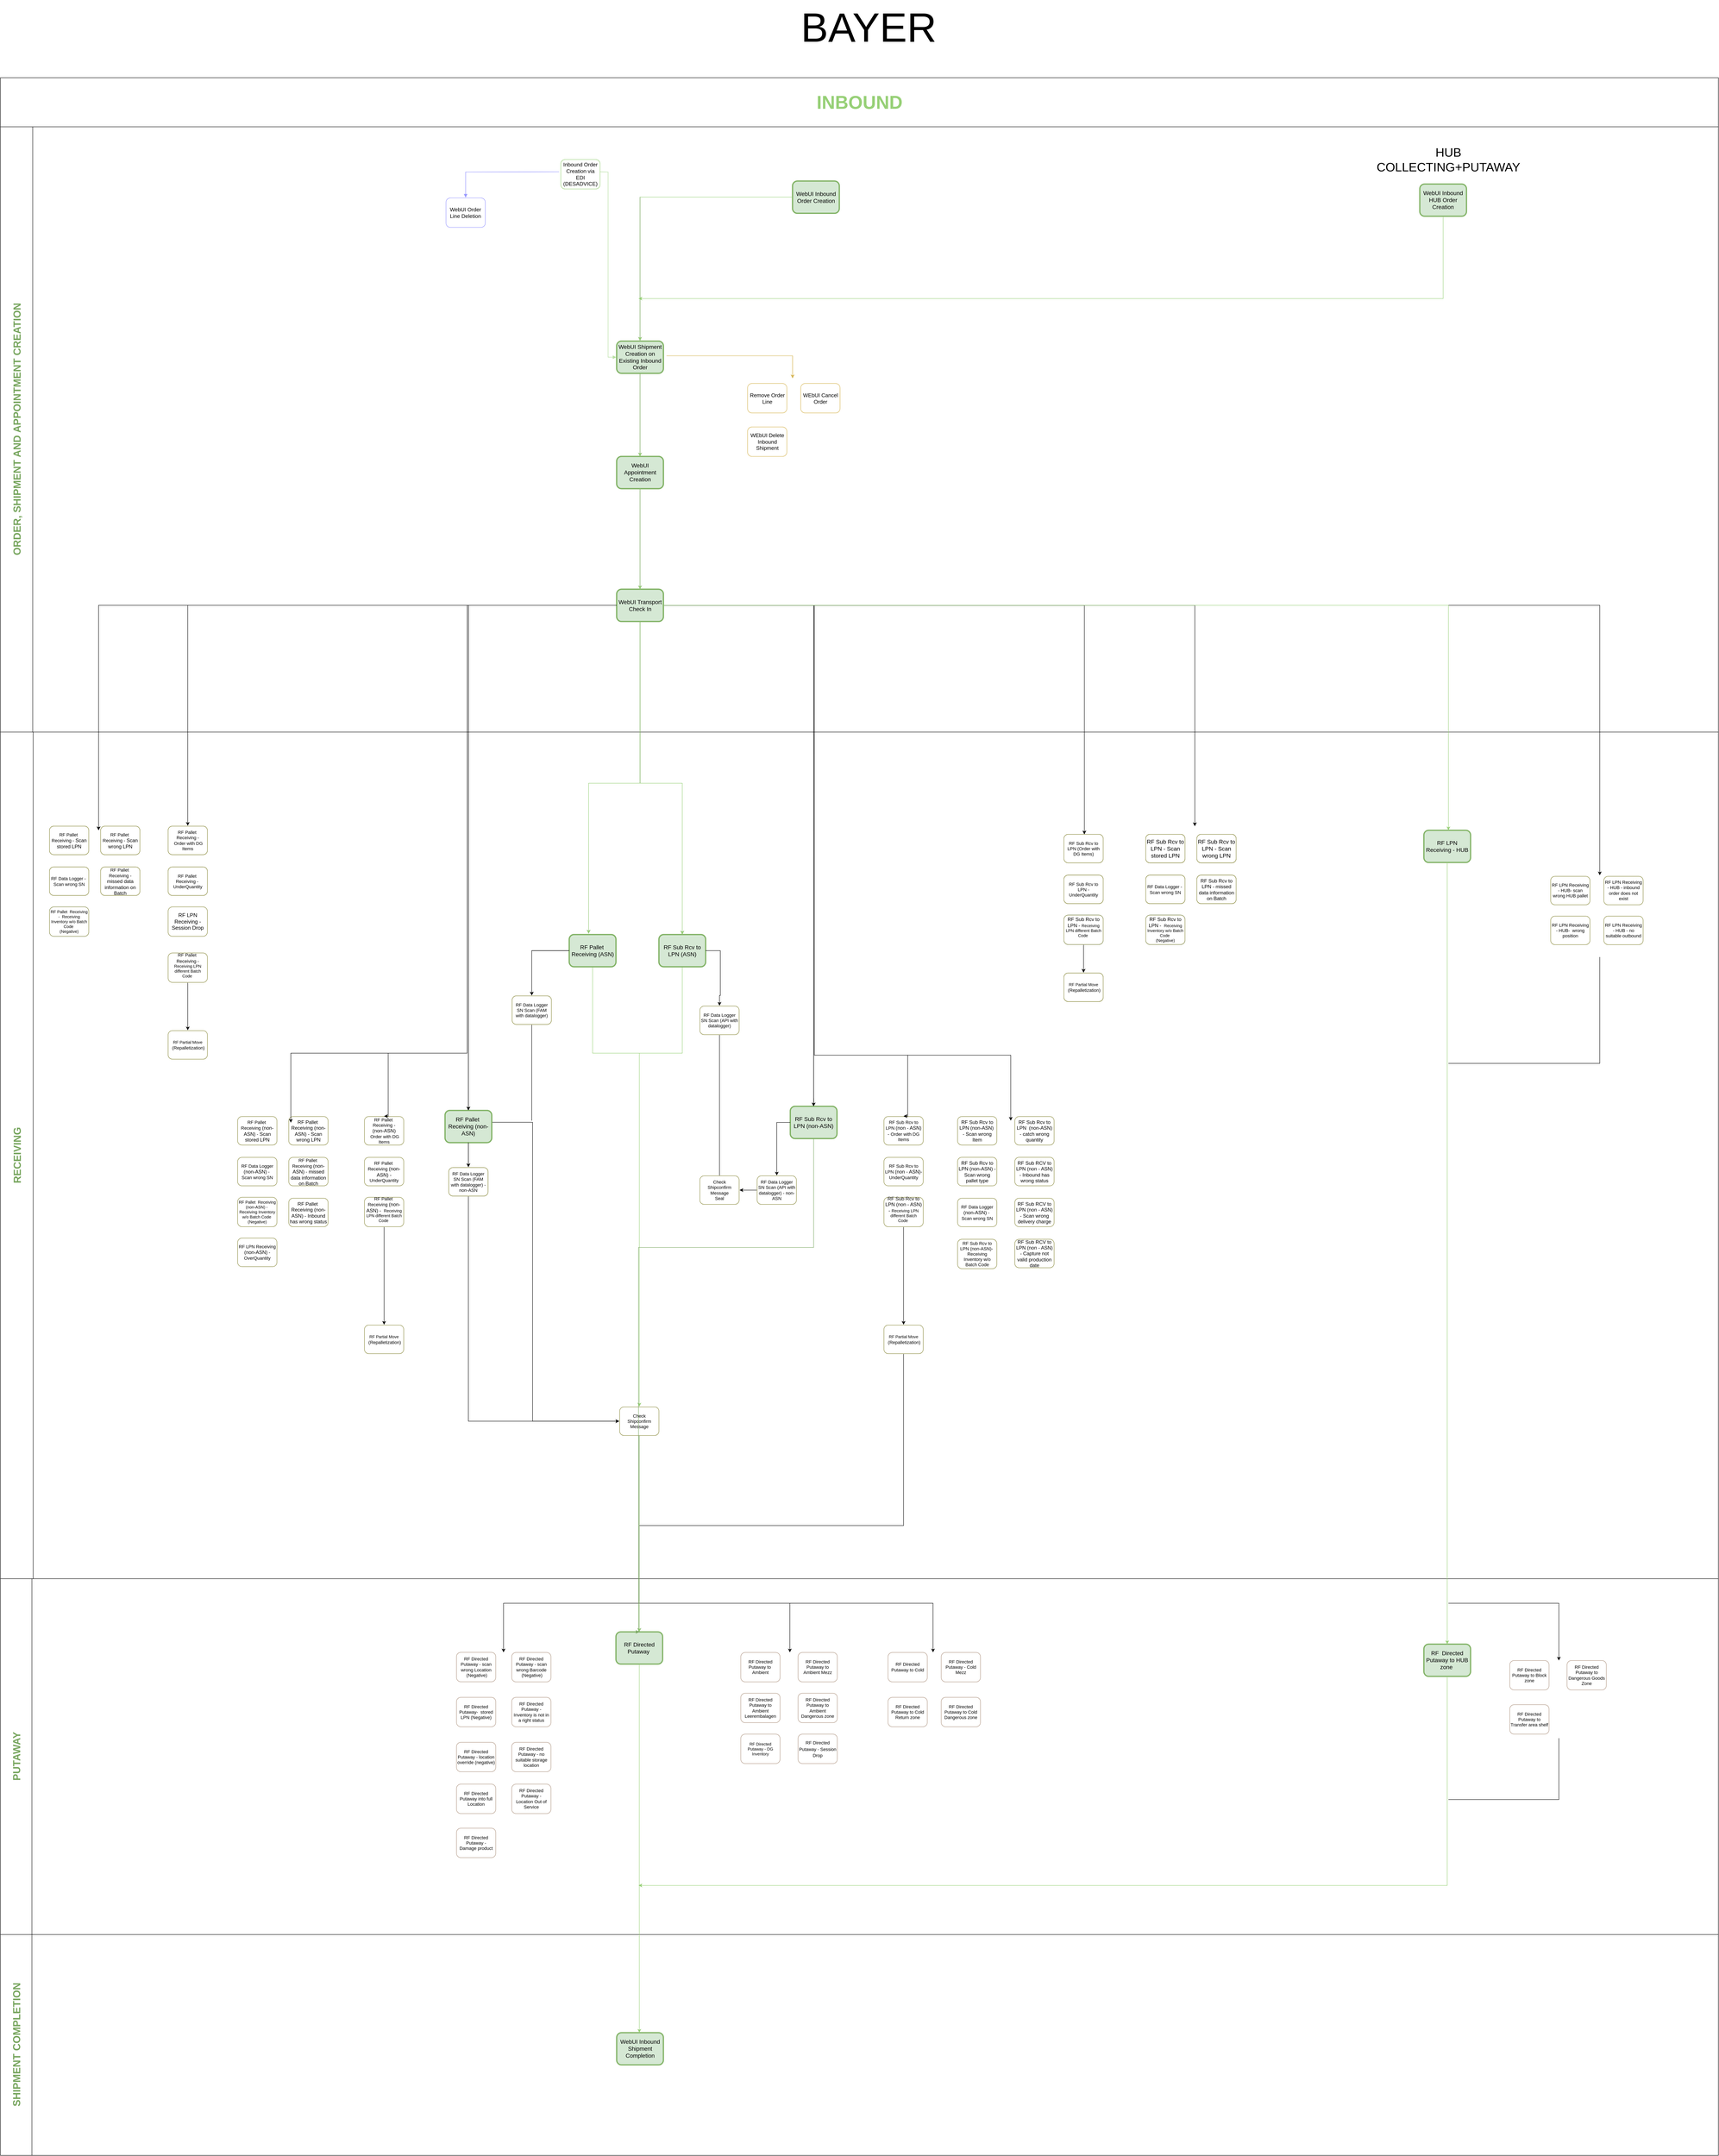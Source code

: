 <mxfile version="13.0.9" type="github"><diagram id="uczlMvyYy5MXkof3Xlmo" name="Page-1"><mxGraphModel dx="6338" dy="10444" grid="1" gridSize="10" guides="1" tooltips="1" connect="1" arrows="1" fold="1" page="1" pageScale="1" pageWidth="850" pageHeight="1100" math="0" shadow="0"><root><mxCell id="0"/><mxCell id="1" parent="0"/><mxCell id="HibKwdQdBGMIVTwp2-rH-290" style="edgeStyle=orthogonalEdgeStyle;rounded=0;orthogonalLoop=1;jettySize=auto;html=1;" parent="1" source="HibKwdQdBGMIVTwp2-rH-64" edge="1"><mxGeometry relative="1" as="geometry"><mxPoint x="3940" y="-400" as="targetPoint"/><Array as="points"><mxPoint x="4272" y="-520"/><mxPoint x="3940" y="-520"/></Array></mxGeometry></mxCell><mxCell id="HibKwdQdBGMIVTwp2-rH-291" style="edgeStyle=orthogonalEdgeStyle;rounded=0;orthogonalLoop=1;jettySize=auto;html=1;" parent="1" source="HibKwdQdBGMIVTwp2-rH-64" edge="1"><mxGeometry relative="1" as="geometry"><mxPoint x="4640" y="-400" as="targetPoint"/><Array as="points"><mxPoint x="4272" y="-520"/><mxPoint x="4640" y="-520"/></Array></mxGeometry></mxCell><mxCell id="HibKwdQdBGMIVTwp2-rH-299" style="edgeStyle=orthogonalEdgeStyle;rounded=0;orthogonalLoop=1;jettySize=auto;html=1;" parent="1" source="HibKwdQdBGMIVTwp2-rH-64" edge="1"><mxGeometry relative="1" as="geometry"><mxPoint x="4990" y="-400" as="targetPoint"/><Array as="points"><mxPoint x="4272" y="-520"/><mxPoint x="4990" y="-520"/></Array></mxGeometry></mxCell><mxCell id="Lqa8CoLLlzf_JMV0k85X-7" value="&lt;font style=&quot;font-size: 100px&quot;&gt;BAYER&lt;/font&gt;" style="text;whiteSpace=wrap;html=1;fontSize=10;" parent="1" vertex="1"><mxGeometry x="4665" y="-4440" width="290" height="60" as="geometry"/></mxCell><mxCell id="HibKwdQdBGMIVTwp2-rH-142" value="&lt;div&gt;&lt;font style=&quot;font-size: 25px&quot; color=&quot;#78A65F&quot;&gt;ORDER, SHIPMENT AND APPOINTMENT CREATION&lt;/font&gt;&lt;/div&gt;" style="swimlane;html=1;startSize=79;horizontal=0;" parent="1" vertex="1"><mxGeometry x="2710" y="-4130" width="4200" height="1480" as="geometry"/></mxCell><UserObject label="&lt;div&gt;&lt;font style=&quot;font-size: 14px&quot;&gt;RF Pallet&amp;nbsp; Receiving (ASN)&lt;br&gt;&lt;/font&gt;&lt;/div&gt;" lucidchartObjectId=".vVLg3zW-UZA" link="https://jira.int.kn/browse/TCL-10" id="6f5-lWMc3fLihGkPUSUM-20"><mxCell style="html=1;whiteSpace=wrap;;fontSize=11;spacing=3;strokeOpacity=100;strokeWidth=3;rounded=1;fillColor=#d5e8d4;strokeColor=#82b366;" parent="HibKwdQdBGMIVTwp2-rH-142" vertex="1"><mxGeometry x="1390.65" y="1975" width="114.173" height="78.74" as="geometry"/></mxCell></UserObject><mxCell id="HibKwdQdBGMIVTwp2-rH-51" value="" style="edgeStyle=orthogonalEdgeStyle;rounded=0;orthogonalLoop=1;jettySize=auto;html=1;exitX=1;exitY=0.5;exitDx=0;exitDy=0;" parent="HibKwdQdBGMIVTwp2-rH-142" source="HibKwdQdBGMIVTwp2-rH-79" edge="1"><mxGeometry relative="1" as="geometry"><mxPoint x="1691" y="1305" as="sourcePoint"/><mxPoint x="2920" y="1710" as="targetPoint"/><Array as="points"><mxPoint x="2920" y="1170"/></Array></mxGeometry></mxCell><mxCell id="HibKwdQdBGMIVTwp2-rH-86" style="edgeStyle=orthogonalEdgeStyle;rounded=0;orthogonalLoop=1;jettySize=auto;html=1;exitX=1;exitY=0.5;exitDx=0;exitDy=0;" parent="HibKwdQdBGMIVTwp2-rH-142" source="HibKwdQdBGMIVTwp2-rH-79" edge="1"><mxGeometry relative="1" as="geometry"><mxPoint x="2650" y="1730" as="targetPoint"/><mxPoint x="1721" y="1305" as="sourcePoint"/><Array as="points"><mxPoint x="2650" y="1170"/></Array></mxGeometry></mxCell><UserObject label="&lt;div&gt;&lt;font style=&quot;font-size: 14px&quot;&gt;RF Sub Rcv to LPN - Scan wrong LPN&lt;br&gt;&lt;/font&gt;&lt;/div&gt;" lucidchartObjectId=".vVLLuCzHj3n" id="HibKwdQdBGMIVTwp2-rH-55"><mxCell style="html=1;whiteSpace=wrap;;fontSize=11;fontColor=#000000;spacing=3;strokeOpacity=100;strokeWidth=1;perimeterSpacing=1;rounded=1;strokeColor=#858535;" parent="HibKwdQdBGMIVTwp2-rH-142" vertex="1"><mxGeometry x="2925" y="1730.001" width="96" height="69.705" as="geometry"/></mxCell></UserObject><UserObject label="&lt;div style=&quot;font-size: 12px&quot;&gt;&lt;font style=&quot;font-size: 12px&quot;&gt;RF Sub Rcv to LPN - missed data information on Batch&lt;br&gt;&lt;/font&gt;&lt;/div&gt;" lucidchartObjectId=".vVLLuCzHj3n" id="HibKwdQdBGMIVTwp2-rH-94"><mxCell style="html=1;whiteSpace=wrap;;fontSize=11;fontColor=#000000;spacing=3;strokeOpacity=100;strokeWidth=1;perimeterSpacing=1;rounded=1;strokeColor=#858535;" parent="HibKwdQdBGMIVTwp2-rH-142" vertex="1"><mxGeometry x="2925" y="1829.696" width="96" height="69.705" as="geometry"/></mxCell></UserObject><UserObject label="&lt;div&gt;&lt;font style=&quot;font-size: 14px&quot;&gt;RF Sub Rcv to LPN - Scan stored LPN&lt;br&gt;&lt;/font&gt;&lt;/div&gt;" lucidchartObjectId=".vVLLuCzHj3n" id="HibKwdQdBGMIVTwp2-rH-56"><mxCell style="html=1;whiteSpace=wrap;;fontSize=11;fontColor=#000000;spacing=3;strokeOpacity=100;strokeWidth=1;perimeterSpacing=1;rounded=1;strokeColor=#858535;" parent="HibKwdQdBGMIVTwp2-rH-142" vertex="1"><mxGeometry x="2800" y="1729.996" width="96" height="69.705" as="geometry"/></mxCell></UserObject><UserObject label="RF Data Logger -&amp;nbsp; Scan wrong SN" lucidchartObjectId=".vVLLuCzHj3n" id="HibKwdQdBGMIVTwp2-rH-61"><mxCell style="html=1;whiteSpace=wrap;;fontSize=11;fontColor=#000000;spacing=3;strokeOpacity=100;strokeWidth=1;perimeterSpacing=1;rounded=1;strokeColor=#858535;" parent="HibKwdQdBGMIVTwp2-rH-142" vertex="1"><mxGeometry x="2800" y="1829.701" width="96" height="69.705" as="geometry"/></mxCell></UserObject><UserObject label="&lt;font style=&quot;font-size: 14px;&quot;&gt;WebUI Inbound Order Creation&lt;/font&gt;" link="https://jira.int.kn/browse/TCL-2" lucidchartObjectId=".vVLgRmdVRMW" id="HibKwdQdBGMIVTwp2-rH-66"><mxCell style="html=1;whiteSpace=wrap;;fontSize=14;spacing=3;strokeOpacity=100;strokeWidth=3;rounded=1;perimeterSpacing=1;fillColor=#d5e8d4;strokeColor=#82b366;" parent="HibKwdQdBGMIVTwp2-rH-142" vertex="1"><mxGeometry x="1936.63" y="132.74" width="114.173" height="78.74" as="geometry"/></mxCell></UserObject><UserObject label="&lt;font style=&quot;font-size: 13px;&quot;&gt;WebUI Order Line Deletion &lt;/font&gt;" lucidchartObjectId=".vVLLpRDW4vy" id="HibKwdQdBGMIVTwp2-rH-67"><mxCell style="html=1;whiteSpace=wrap;;fontSize=13;fontColor=#000000;spacing=3;strokeOpacity=100;strokeWidth=1;rounded=1;perimeterSpacing=1;strokeColor=#9999FF;" parent="HibKwdQdBGMIVTwp2-rH-142" vertex="1"><mxGeometry x="1089.37" y="174" width="96" height="72" as="geometry"/></mxCell></UserObject><UserObject label="" lucidchartObjectId="ZwVLizKorex1" id="HibKwdQdBGMIVTwp2-rH-68"><mxCell style="html=1;jettySize=18;fontSize=11;strokeColor=#9999FF;strokeOpacity=100;strokeWidth=1;rounded=1;arcSize=0;startArrow=none;;endArrow=block;endFill=1;;exitX=0;exitY=0.5;entryX=0.5;entryY=0;entryDx=0;entryDy=0;exitDx=0;exitDy=0;edgeStyle=orthogonalEdgeStyle;fillColor=#6a00ff;" parent="HibKwdQdBGMIVTwp2-rH-142" target="HibKwdQdBGMIVTwp2-rH-67" edge="1"><mxGeometry width="100" height="100" relative="1" as="geometry"><mxPoint x="1365.63" y="110" as="sourcePoint"/></mxGeometry></mxCell></UserObject><UserObject label="" lucidchartObjectId=".vVL_0OSwGT9" id="HibKwdQdBGMIVTwp2-rH-69"><mxCell style="html=1;jettySize=18;fontSize=11;strokeColor=#B9E0A5;strokeOpacity=100;strokeWidth=1;rounded=1;arcSize=0;startArrow=none;;endArrow=block;endFill=1;;entryX=0;entryY=0.5;entryDx=0;entryDy=0;edgeStyle=orthogonalEdgeStyle;exitX=1;exitY=0.5;exitDx=0;exitDy=0;" parent="HibKwdQdBGMIVTwp2-rH-142" target="HibKwdQdBGMIVTwp2-rH-72" edge="1"><mxGeometry width="100" height="100" relative="1" as="geometry"><mxPoint x="1463.63" y="110" as="sourcePoint"/><mxPoint x="1356.63" y="546.185" as="targetPoint"/></mxGeometry></mxCell></UserObject><UserObject label="&lt;font style=&quot;font-size: 14px&quot;&gt;WebUI Shipment Creation on Existing Inbound Order&lt;/font&gt;" link="https://jira.int.kn/browse/TCL-3" lucidchartObjectId=".vVL0HiBw2vn" id="HibKwdQdBGMIVTwp2-rH-72"><mxCell style="html=1;whiteSpace=wrap;;fontSize=12;spacing=3;strokeOpacity=100;strokeWidth=3;rounded=1;perimeterSpacing=1;fillColor=#d5e8d4;strokeColor=#82b366;" parent="HibKwdQdBGMIVTwp2-rH-142" vertex="1"><mxGeometry x="1506.63" y="524" width="114.173" height="78.74" as="geometry"/></mxCell></UserObject><mxCell id="HibKwdQdBGMIVTwp2-rH-65" style="edgeStyle=orthogonalEdgeStyle;rounded=0;orthogonalLoop=1;jettySize=auto;html=1;entryX=0.5;entryY=0;entryDx=0;entryDy=0;fontSize=10;" parent="HibKwdQdBGMIVTwp2-rH-142" source="HibKwdQdBGMIVTwp2-rH-66" target="HibKwdQdBGMIVTwp2-rH-72" edge="1"><mxGeometry relative="1" as="geometry"/></mxCell><UserObject label="WEbUI Delete Inbound Shipment" lucidchartObjectId=".vVL-yySB-Md" id="HibKwdQdBGMIVTwp2-rH-73"><mxCell style="html=1;whiteSpace=wrap;;fontSize=13;fontColor=#000000;spacing=3;strokeOpacity=100;strokeWidth=1;rounded=1;comic=0;perimeterSpacing=1;shadow=0;strokeColor=#D6B656;" parent="HibKwdQdBGMIVTwp2-rH-142" vertex="1"><mxGeometry x="1826.63" y="734" width="96" height="72" as="geometry"/></mxCell></UserObject><UserObject label="WEbUI Cancel Order" lucidchartObjectId=".vVL-yySB-Md" id="HibKwdQdBGMIVTwp2-rH-74"><mxCell style="html=1;whiteSpace=wrap;;fontSize=13;fontColor=#000000;spacing=3;strokeOpacity=100;strokeWidth=1;rounded=1;comic=0;perimeterSpacing=1;shadow=0;strokeColor=#D6B656;" parent="HibKwdQdBGMIVTwp2-rH-142" vertex="1"><mxGeometry x="1956.63" y="627.67" width="96" height="72" as="geometry"/></mxCell></UserObject><UserObject label="&lt;font style=&quot;font-size: 13px;&quot;&gt;Remove Order Line&lt;/font&gt;" lucidchartObjectId=".vVL-yySB-Md" id="HibKwdQdBGMIVTwp2-rH-75"><mxCell style="html=1;whiteSpace=wrap;;fontSize=13;fontColor=#000000;spacing=3;strokeOpacity=100;strokeWidth=1;rounded=1;comic=0;perimeterSpacing=1;shadow=0;strokeColor=#D6B656;" parent="HibKwdQdBGMIVTwp2-rH-142" vertex="1"><mxGeometry x="1826.63" y="627.67" width="96" height="72" as="geometry"/></mxCell></UserObject><mxCell id="HibKwdQdBGMIVTwp2-rH-76" style="edgeStyle=orthogonalEdgeStyle;rounded=0;orthogonalLoop=1;jettySize=auto;html=1;strokeColor=#D6B656;" parent="HibKwdQdBGMIVTwp2-rH-142" edge="1"><mxGeometry relative="1" as="geometry"><mxPoint x="1936.63" y="615" as="targetPoint"/><mxPoint x="1628.633" y="560.003" as="sourcePoint"/><Array as="points"><mxPoint x="1936.63" y="560"/><mxPoint x="1936.63" y="615"/></Array></mxGeometry></mxCell><UserObject label="WebUI Appointment Creation " lucidchartObjectId=".vVLSlnws_BT" id="HibKwdQdBGMIVTwp2-rH-78"><mxCell style="html=1;whiteSpace=wrap;;fontSize=14;spacing=3;strokeOpacity=100;strokeWidth=3;fillColor=#d5e8d4;strokeColor=#82b366;rounded=1;" parent="HibKwdQdBGMIVTwp2-rH-142" vertex="1"><mxGeometry x="1506.63" y="806" width="114.173" height="78.74" as="geometry"/></mxCell></UserObject><mxCell id="HibKwdQdBGMIVTwp2-rH-71" style="edgeStyle=orthogonalEdgeStyle;rounded=0;orthogonalLoop=1;jettySize=auto;html=1;fontSize=10;" parent="HibKwdQdBGMIVTwp2-rH-142" source="HibKwdQdBGMIVTwp2-rH-72" target="HibKwdQdBGMIVTwp2-rH-78" edge="1"><mxGeometry relative="1" as="geometry"/></mxCell><mxCell id="HibKwdQdBGMIVTwp2-rH-85" style="edgeStyle=orthogonalEdgeStyle;rounded=0;orthogonalLoop=1;jettySize=auto;html=1;entryX=0.415;entryY=-0.03;entryDx=0;entryDy=0;entryPerimeter=0;" parent="HibKwdQdBGMIVTwp2-rH-142" source="HibKwdQdBGMIVTwp2-rH-79" target="6f5-lWMc3fLihGkPUSUM-20" edge="1"><mxGeometry relative="1" as="geometry"><Array as="points"><mxPoint x="1564" y="1605"/><mxPoint x="1438" y="1605"/></Array></mxGeometry></mxCell><mxCell id="HibKwdQdBGMIVTwp2-rH-183" style="edgeStyle=orthogonalEdgeStyle;rounded=0;orthogonalLoop=1;jettySize=auto;html=1;" parent="HibKwdQdBGMIVTwp2-rH-142" source="HibKwdQdBGMIVTwp2-rH-79" edge="1"><mxGeometry relative="1" as="geometry"><mxPoint x="240" y="1720" as="targetPoint"/><Array as="points"><mxPoint x="240" y="1170"/><mxPoint x="240" y="1690"/></Array></mxGeometry></mxCell><mxCell id="HibKwdQdBGMIVTwp2-rH-244" style="edgeStyle=orthogonalEdgeStyle;rounded=0;orthogonalLoop=1;jettySize=auto;html=1;" parent="HibKwdQdBGMIVTwp2-rH-142" source="HibKwdQdBGMIVTwp2-rH-79" edge="1"><mxGeometry relative="1" as="geometry"><mxPoint x="710" y="2435" as="targetPoint"/><Array as="points"><mxPoint x="1141" y="1170"/><mxPoint x="1141" y="2265"/><mxPoint x="710" y="2265"/></Array></mxGeometry></mxCell><UserObject label="WebUI Transport Check In " lucidchartObjectId=".vVLSlnws_BT" id="HibKwdQdBGMIVTwp2-rH-79"><mxCell style="html=1;whiteSpace=wrap;;fontSize=14;spacing=3;strokeOpacity=100;strokeWidth=3;fillColor=#d5e8d4;strokeColor=#82b366;rounded=1;" parent="HibKwdQdBGMIVTwp2-rH-142" vertex="1"><mxGeometry x="1506.63" y="1130.74" width="114.173" height="78.74" as="geometry"/></mxCell></UserObject><mxCell id="HibKwdQdBGMIVTwp2-rH-77" style="edgeStyle=orthogonalEdgeStyle;rounded=0;orthogonalLoop=1;jettySize=auto;html=1;fontSize=10;exitX=0.5;exitY=1;exitDx=0;exitDy=0;entryX=0.5;entryY=0;entryDx=0;entryDy=0;" parent="HibKwdQdBGMIVTwp2-rH-142" source="HibKwdQdBGMIVTwp2-rH-78" target="HibKwdQdBGMIVTwp2-rH-79" edge="1"><mxGeometry relative="1" as="geometry"><mxPoint x="1599.37" y="1090.74" as="targetPoint"/><Array as="points"><mxPoint x="1564" y="1096"/><mxPoint x="1564" y="1125"/></Array></mxGeometry></mxCell><UserObject label="&lt;div&gt;&lt;font style=&quot;font-size: 10px&quot;&gt;RF Partial Move&lt;/font&gt;&lt;/div&gt;&amp;nbsp;(Repalletization)" lucidchartObjectId=".vVLLuCzHj3n" id="HibKwdQdBGMIVTwp2-rH-87"><mxCell style="html=1;whiteSpace=wrap;;fontSize=11;fontColor=#000000;spacing=3;strokeOpacity=100;strokeWidth=1;perimeterSpacing=1;rounded=1;strokeColor=#858535;" parent="HibKwdQdBGMIVTwp2-rH-142" vertex="1"><mxGeometry x="2600" y="2069.111" width="96" height="69.705" as="geometry"/></mxCell></UserObject><UserObject label="&lt;font style=&quot;font-size: 11px&quot;&gt;RF &lt;font style=&quot;font-size: 11px&quot;&gt;Sub Rcv to LPN&lt;/font&gt; - UnderQuantity&lt;/font&gt;&lt;br&gt;            " lucidchartObjectId=".vVLjdvRrUWc" id="HibKwdQdBGMIVTwp2-rH-92"><mxCell style="html=1;whiteSpace=wrap;;fontSize=11;fontColor=#000000;spacing=3;strokeOpacity=100;strokeWidth=1;rounded=1;perimeterSpacing=1;strokeColor=#858535;" parent="HibKwdQdBGMIVTwp2-rH-142" vertex="1"><mxGeometry x="2600" y="1829.699" width="96" height="69.705" as="geometry"/></mxCell></UserObject><UserObject label="&lt;font style=&quot;font-size: 10px&quot;&gt;&lt;font style=&quot;font-size: 12px&quot;&gt;RF &lt;/font&gt;&lt;font style=&quot;font-size: 12px&quot;&gt;&lt;font style=&quot;font-size: 12px&quot;&gt; Sub Rcv to LPN &lt;/font&gt;&lt;font style=&quot;font-size: 12px&quot;&gt;-&amp;nbsp; &lt;/font&gt;&lt;/font&gt;Receiving Inventory w/o Batch Code&amp;nbsp;&lt;br style=&quot;font-size: 10px&quot;&gt;            (Negative)&lt;/font&gt;" lucidchartObjectId=".vVLllC0J9Zr" id="HibKwdQdBGMIVTwp2-rH-96"><mxCell style="html=1;whiteSpace=wrap;;fontSize=10;fontColor=#000000;spacing=3;strokeOpacity=100;strokeWidth=1;rounded=1;perimeterSpacing=1;strokeColor=#5696D6;" parent="HibKwdQdBGMIVTwp2-rH-142" vertex="1"><mxGeometry x="2800" y="1927.41" width="96" height="72" as="geometry"/></mxCell></UserObject><mxCell id="HibKwdQdBGMIVTwp2-rH-149" value="" style="edgeStyle=orthogonalEdgeStyle;rounded=0;orthogonalLoop=1;jettySize=auto;html=1;" parent="HibKwdQdBGMIVTwp2-rH-142" source="HibKwdQdBGMIVTwp2-rH-98" target="HibKwdQdBGMIVTwp2-rH-87" edge="1"><mxGeometry relative="1" as="geometry"/></mxCell><UserObject label="&lt;font style=&quot;font-size: 10px&quot;&gt;&lt;font style=&quot;font-size: 12px&quot;&gt;RF &lt;/font&gt;&lt;font style=&quot;font-size: 12px&quot;&gt;&lt;font style=&quot;font-size: 12px&quot;&gt; Sub Rcv to LPN &lt;/font&gt;&lt;font style=&quot;font-size: 12px&quot;&gt;- &lt;/font&gt;&lt;/font&gt;Receiving LPN different Batch Code&amp;nbsp;&lt;br style=&quot;font-size: 10px&quot;&gt;&lt;br style=&quot;font-size: 10px&quot;&gt;&lt;/font&gt;" lucidchartObjectId=".vVLllC0J9Zr" id="HibKwdQdBGMIVTwp2-rH-98"><mxCell style="html=1;whiteSpace=wrap;;fontSize=10;fontColor=#000000;spacing=3;strokeOpacity=100;strokeWidth=1;rounded=1;perimeterSpacing=1;strokeColor=#5696D6;" parent="HibKwdQdBGMIVTwp2-rH-142" vertex="1"><mxGeometry x="2600" y="1927.41" width="96" height="72" as="geometry"/></mxCell></UserObject><UserObject label="&lt;div&gt;&lt;font style=&quot;font-size: 14px&quot;&gt;RF Sub Rcv to LPN - Scan wrong LPN&lt;br&gt;&lt;/font&gt;&lt;/div&gt;" lucidchartObjectId=".vVLLuCzHj3n" id="HibKwdQdBGMIVTwp2-rH-152"><mxCell style="html=1;whiteSpace=wrap;;fontSize=11;fontColor=#000000;spacing=3;strokeOpacity=100;strokeWidth=1;perimeterSpacing=1;rounded=1;strokeColor=#858535;" parent="HibKwdQdBGMIVTwp2-rH-142" vertex="1"><mxGeometry x="2925" y="1730.001" width="96" height="69.705" as="geometry"/></mxCell></UserObject><UserObject label="&lt;div style=&quot;font-size: 12px&quot;&gt;&lt;font style=&quot;font-size: 12px&quot;&gt;RF Sub Rcv to LPN - missed data information on Batch&lt;br&gt;&lt;/font&gt;&lt;/div&gt;" lucidchartObjectId=".vVLLuCzHj3n" id="HibKwdQdBGMIVTwp2-rH-153"><mxCell style="html=1;whiteSpace=wrap;;fontSize=11;fontColor=#000000;spacing=3;strokeOpacity=100;strokeWidth=1;perimeterSpacing=1;rounded=1;strokeColor=#858535;" parent="HibKwdQdBGMIVTwp2-rH-142" vertex="1"><mxGeometry x="2925" y="1829.696" width="96" height="69.705" as="geometry"/></mxCell></UserObject><UserObject label="&lt;div&gt;&lt;font style=&quot;font-size: 14px&quot;&gt;RF Sub Rcv to LPN - Scan stored LPN&lt;br&gt;&lt;/font&gt;&lt;/div&gt;" lucidchartObjectId=".vVLLuCzHj3n" id="HibKwdQdBGMIVTwp2-rH-154"><mxCell style="html=1;whiteSpace=wrap;;fontSize=11;fontColor=#000000;spacing=3;strokeOpacity=100;strokeWidth=1;perimeterSpacing=1;rounded=1;strokeColor=#858535;" parent="HibKwdQdBGMIVTwp2-rH-142" vertex="1"><mxGeometry x="2800" y="1729.996" width="96" height="69.705" as="geometry"/></mxCell></UserObject><UserObject label="RF Data Logger -&amp;nbsp; Scan wrong SN" lucidchartObjectId=".vVLLuCzHj3n" id="HibKwdQdBGMIVTwp2-rH-155"><mxCell style="html=1;whiteSpace=wrap;;fontSize=11;fontColor=#000000;spacing=3;strokeOpacity=100;strokeWidth=1;perimeterSpacing=1;rounded=1;strokeColor=#858535;" parent="HibKwdQdBGMIVTwp2-rH-142" vertex="1"><mxGeometry x="2800" y="1829.701" width="96" height="69.705" as="geometry"/></mxCell></UserObject><UserObject label="&lt;div&gt;&lt;font style=&quot;font-size: 10px&quot;&gt;RF Partial Move&lt;/font&gt;&lt;/div&gt;&amp;nbsp;(Repalletization)" lucidchartObjectId=".vVLLuCzHj3n" id="HibKwdQdBGMIVTwp2-rH-157"><mxCell style="html=1;whiteSpace=wrap;;fontSize=11;fontColor=#000000;spacing=3;strokeOpacity=100;strokeWidth=1;perimeterSpacing=1;rounded=1;strokeColor=#858535;" parent="HibKwdQdBGMIVTwp2-rH-142" vertex="1"><mxGeometry x="2600" y="2069.111" width="96" height="69.705" as="geometry"/></mxCell></UserObject><UserObject label="&lt;font style=&quot;font-size: 11px&quot;&gt;RF &lt;font style=&quot;font-size: 11px&quot;&gt;Sub Rcv to LPN&lt;/font&gt; - UnderQuantity&lt;/font&gt;&lt;br&gt;            " lucidchartObjectId=".vVLjdvRrUWc" id="HibKwdQdBGMIVTwp2-rH-158"><mxCell style="html=1;whiteSpace=wrap;;fontSize=11;fontColor=#000000;spacing=3;strokeOpacity=100;strokeWidth=1;rounded=1;perimeterSpacing=1;strokeColor=#858535;" parent="HibKwdQdBGMIVTwp2-rH-142" vertex="1"><mxGeometry x="2600" y="1829.699" width="96" height="69.705" as="geometry"/></mxCell></UserObject><UserObject label="&lt;font style=&quot;font-size: 10px&quot;&gt;&lt;font style=&quot;font-size: 12px&quot;&gt;RF &lt;/font&gt;&lt;font style=&quot;font-size: 12px&quot;&gt;&lt;font style=&quot;font-size: 12px&quot;&gt; Sub Rcv to LPN &lt;/font&gt;&lt;font style=&quot;font-size: 12px&quot;&gt;-&amp;nbsp; &lt;/font&gt;&lt;/font&gt;Receiving Inventory w/o Batch Code&amp;nbsp;&lt;br style=&quot;font-size: 10px&quot;&gt;            (Negative)&lt;/font&gt;" lucidchartObjectId=".vVLllC0J9Zr" id="HibKwdQdBGMIVTwp2-rH-159"><mxCell style="html=1;whiteSpace=wrap;;fontSize=10;fontColor=#000000;spacing=3;strokeOpacity=100;strokeWidth=1;rounded=1;perimeterSpacing=1;strokeColor=#858535;" parent="HibKwdQdBGMIVTwp2-rH-142" vertex="1"><mxGeometry x="2800" y="1927.41" width="96" height="72" as="geometry"/></mxCell></UserObject><UserObject label="&lt;font style=&quot;font-size: 10px&quot;&gt;&lt;font style=&quot;font-size: 12px&quot;&gt;RF &lt;/font&gt;&lt;font style=&quot;font-size: 12px&quot;&gt;&lt;font style=&quot;font-size: 12px&quot;&gt; Sub Rcv to LPN &lt;/font&gt;&lt;font style=&quot;font-size: 12px&quot;&gt;- &lt;/font&gt;&lt;/font&gt;Receiving LPN different Batch Code&amp;nbsp;&lt;br style=&quot;font-size: 10px&quot;&gt;&lt;br style=&quot;font-size: 10px&quot;&gt;&lt;/font&gt;" lucidchartObjectId=".vVLllC0J9Zr" id="HibKwdQdBGMIVTwp2-rH-160"><mxCell style="html=1;whiteSpace=wrap;;fontSize=10;fontColor=#000000;spacing=3;strokeOpacity=100;strokeWidth=1;rounded=1;perimeterSpacing=1;strokeColor=#858535;" parent="HibKwdQdBGMIVTwp2-rH-142" vertex="1"><mxGeometry x="2600" y="1927.41" width="96" height="72" as="geometry"/></mxCell></UserObject><UserObject label="RF Data Logger SN Scan (FAM with datalogger)" lucidchartObjectId=".vVLLuCzHj3n" id="HibKwdQdBGMIVTwp2-rH-151"><mxCell style="html=1;whiteSpace=wrap;;fontSize=11;fontColor=#000000;spacing=3;strokeOpacity=100;strokeWidth=1;perimeterSpacing=1;rounded=1;strokeColor=#858535;" parent="HibKwdQdBGMIVTwp2-rH-142" vertex="1"><mxGeometry x="1251" y="2124.996" width="96" height="69.705" as="geometry"/></mxCell></UserObject><mxCell id="HibKwdQdBGMIVTwp2-rH-53" value="" style="edgeStyle=orthogonalEdgeStyle;rounded=0;orthogonalLoop=1;jettySize=auto;html=1;" parent="HibKwdQdBGMIVTwp2-rH-142" source="6f5-lWMc3fLihGkPUSUM-20" target="HibKwdQdBGMIVTwp2-rH-151" edge="1"><mxGeometry relative="1" as="geometry"><mxPoint x="1303.91" y="1664.37" as="targetPoint"/></mxGeometry></mxCell><UserObject label="&lt;div&gt;&lt;font style=&quot;font-size: 14px&quot;&gt;RF Sub Rcv to LPN (ASN)&lt;br&gt;&lt;/font&gt;&lt;/div&gt;" lucidchartObjectId=".vVLg3zW-UZA" id="6f5-lWMc3fLihGkPUSUM-21"><mxCell style="html=1;whiteSpace=wrap;;fontSize=11;spacing=3;strokeOpacity=100;strokeWidth=3;rounded=1;fillColor=#d5e8d4;strokeColor=#82b366;" parent="HibKwdQdBGMIVTwp2-rH-142" vertex="1"><mxGeometry x="1609.91" y="1975.0" width="114.173" height="78.74" as="geometry"/></mxCell></UserObject><mxCell id="HibKwdQdBGMIVTwp2-rH-84" style="edgeStyle=orthogonalEdgeStyle;rounded=0;orthogonalLoop=1;jettySize=auto;html=1;entryX=0.5;entryY=0;entryDx=0;entryDy=0;" parent="HibKwdQdBGMIVTwp2-rH-142" source="HibKwdQdBGMIVTwp2-rH-79" target="6f5-lWMc3fLihGkPUSUM-21" edge="1"><mxGeometry relative="1" as="geometry"><Array as="points"><mxPoint x="1564" y="1605"/><mxPoint x="1667" y="1605"/></Array></mxGeometry></mxCell><UserObject label="&lt;div&gt;&lt;font style=&quot;font-size: 11px&quot;&gt;RF Sub Rcv to LPN (Order with DG Items)&lt;br&gt;&lt;/font&gt;&lt;/div&gt;" lucidchartObjectId=".vVLLuCzHj3n" id="HibKwdQdBGMIVTwp2-rH-156"><mxCell style="html=1;whiteSpace=wrap;;fontSize=11;fontColor=#000000;spacing=3;strokeOpacity=100;strokeWidth=1;perimeterSpacing=1;rounded=1;strokeColor=#858535;" parent="HibKwdQdBGMIVTwp2-rH-142" vertex="1"><mxGeometry x="2600" y="1730.006" width="96" height="69.705" as="geometry"/></mxCell></UserObject><mxCell id="HibKwdQdBGMIVTwp2-rH-217" value="" style="edgeStyle=orthogonalEdgeStyle;rounded=0;orthogonalLoop=1;jettySize=auto;html=1;" parent="HibKwdQdBGMIVTwp2-rH-142" source="HibKwdQdBGMIVTwp2-rH-209" edge="1"><mxGeometry relative="1" as="geometry"><mxPoint x="1988.086" y="2423.74" as="targetPoint"/></mxGeometry></mxCell><UserObject label="&lt;div&gt;&lt;font style=&quot;font-size: 14px&quot;&gt;RF Sub Rcv to LPN (non-ASN)&lt;br&gt;&lt;/font&gt;&lt;/div&gt;" lucidchartObjectId=".vVLg3zW-UZA" id="HibKwdQdBGMIVTwp2-rH-209"><mxCell style="html=1;whiteSpace=wrap;;fontSize=11;spacing=3;strokeOpacity=100;strokeWidth=3;rounded=1;fillColor=#d5e8d4;strokeColor=#82b366;" parent="HibKwdQdBGMIVTwp2-rH-142" vertex="1"><mxGeometry x="1931.0" y="2395.0" width="114.173" height="78.74" as="geometry"/></mxCell></UserObject><mxCell id="HibKwdQdBGMIVTwp2-rH-208" style="edgeStyle=orthogonalEdgeStyle;rounded=0;orthogonalLoop=1;jettySize=auto;html=1;entryX=0.5;entryY=0;entryDx=0;entryDy=0;" parent="HibKwdQdBGMIVTwp2-rH-142" source="HibKwdQdBGMIVTwp2-rH-79" target="HibKwdQdBGMIVTwp2-rH-209" edge="1"><mxGeometry relative="1" as="geometry"><mxPoint x="1911" y="2275" as="targetPoint"/></mxGeometry></mxCell><UserObject label="&lt;div&gt;&lt;font style=&quot;font-size: 14px&quot;&gt;RF Pallet&amp;nbsp; Receiving&lt;br&gt;&lt;/font&gt;&lt;/div&gt;" lucidchartObjectId=".vVLg3zW-UZA" link="https://jira.int.kn/browse/TCL-10" id="HibKwdQdBGMIVTwp2-rH-221"><mxCell style="html=1;whiteSpace=wrap;;fontSize=11;spacing=3;strokeOpacity=100;strokeWidth=3;rounded=1;fillColor=#d5e8d4;strokeColor=#82b366;" parent="HibKwdQdBGMIVTwp2-rH-142" vertex="1"><mxGeometry x="1087" y="2405" width="114.173" height="78.74" as="geometry"/></mxCell></UserObject><mxCell id="HibKwdQdBGMIVTwp2-rH-222" style="edgeStyle=orthogonalEdgeStyle;rounded=0;orthogonalLoop=1;jettySize=auto;html=1;entryX=0.5;entryY=0;entryDx=0;entryDy=0;" parent="HibKwdQdBGMIVTwp2-rH-142" source="HibKwdQdBGMIVTwp2-rH-79" target="HibKwdQdBGMIVTwp2-rH-221" edge="1"><mxGeometry relative="1" as="geometry"><Array as="points"><mxPoint x="1144" y="1170"/></Array></mxGeometry></mxCell><UserObject label="RF Data Logger SN Scan (FAM with datalogger) - non-ASN" lucidchartObjectId=".vVLLuCzHj3n" id="HibKwdQdBGMIVTwp2-rH-228"><mxCell style="html=1;whiteSpace=wrap;;fontSize=11;fontColor=#000000;spacing=3;strokeOpacity=100;strokeWidth=1;perimeterSpacing=1;rounded=1;strokeColor=#858535;" parent="HibKwdQdBGMIVTwp2-rH-142" vertex="1"><mxGeometry x="1096.09" y="2544.696" width="96" height="69.705" as="geometry"/></mxCell></UserObject><mxCell id="HibKwdQdBGMIVTwp2-rH-229" style="edgeStyle=orthogonalEdgeStyle;rounded=0;orthogonalLoop=1;jettySize=auto;html=1;" parent="HibKwdQdBGMIVTwp2-rH-142" source="HibKwdQdBGMIVTwp2-rH-221" target="HibKwdQdBGMIVTwp2-rH-228" edge="1"><mxGeometry relative="1" as="geometry"/></mxCell><UserObject label="&lt;font style=&quot;font-size: 13px&quot;&gt;Inbound Order Creation via EDI (DESADVICE)&lt;br&gt;&lt;/font&gt;" lucidchartObjectId="" id="HibKwdQdBGMIVTwp2-rH-70"><mxCell style="html=1;whiteSpace=wrap;;fontSize=13;fontColor=#000000;spacing=3;strokeOpacity=100;strokeWidth=1;rounded=1;perimeterSpacing=1;strokeColor=#97D077;" parent="HibKwdQdBGMIVTwp2-rH-142" vertex="1"><mxGeometry x="1370" y="80" width="96" height="72" as="geometry"/></mxCell></UserObject><UserObject label="&lt;font style=&quot;font-size: 14px&quot;&gt;WebUI Inbound HUB Order Creation&lt;/font&gt;" lucidchartObjectId=".vVLgRmdVRMW" id="HibKwdQdBGMIVTwp2-rH-367"><mxCell style="html=1;whiteSpace=wrap;;fontSize=14;spacing=3;strokeOpacity=100;strokeWidth=3;rounded=1;perimeterSpacing=1;fillColor=#d5e8d4;strokeColor=#82b366;" parent="HibKwdQdBGMIVTwp2-rH-142" vertex="1"><mxGeometry x="3470" y="140.0" width="114.173" height="78.74" as="geometry"/></mxCell></UserObject><mxCell id="Lqa8CoLLlzf_JMV0k85X-50" value="&lt;font style=&quot;font-size: 30px&quot;&gt;HUB COLLECTING+PUTAWAY&lt;/font&gt;" style="text;html=1;strokeColor=none;fillColor=none;align=center;verticalAlign=middle;whiteSpace=wrap;rounded=0;fontSize=10;" parent="HibKwdQdBGMIVTwp2-rH-142" vertex="1"><mxGeometry x="3520" y="70" width="40" height="20" as="geometry"/></mxCell><mxCell id="HibKwdQdBGMIVTwp2-rH-117" value="&lt;font style=&quot;font-size: 25px&quot; color=&quot;#78A65F&quot;&gt;PUTAWAY&lt;br&gt;&lt;/font&gt;" style="swimlane;html=1;startSize=77;horizontal=0;" parent="1" vertex="1"><mxGeometry x="2710" y="-580" width="4200" height="870" as="geometry"/></mxCell><UserObject label="&lt;div style=&quot;font-size: 11px&quot;&gt;&lt;font style=&quot;font-size: 11px&quot;&gt;RF Directed Putaway - scan wrong Location&lt;/font&gt;&lt;/div&gt;&lt;div style=&quot;font-size: 11px&quot;&gt;&lt;font style=&quot;font-size: 11px&quot;&gt;&amp;nbsp;(Negative)&lt;/font&gt;&lt;/div&gt;" lucidchartObjectId=".vVLDz3QWuJy" id="Lqa8CoLLlzf_JMV0k85X-30"><mxCell style="html=1;whiteSpace=wrap;;fontSize=13;fontColor=#000000;spacing=3;strokeOpacity=100;strokeWidth=1;rounded=1;perimeterSpacing=1;strokeColor=#AD937F;" parent="HibKwdQdBGMIVTwp2-rH-117" vertex="1"><mxGeometry x="1115" y="180" width="96" height="72" as="geometry"/></mxCell></UserObject><UserObject label="&lt;div style=&quot;font-size: 11px&quot;&gt;&lt;font style=&quot;font-size: 11px&quot;&gt;RF Directed Putaway - scan wrong Barcode&lt;/font&gt;&lt;/div&gt;&lt;div style=&quot;font-size: 11px&quot;&gt;&lt;font style=&quot;font-size: 11px&quot;&gt;&amp;nbsp;(Negative)&lt;/font&gt;&lt;/div&gt;" lucidchartObjectId=".vVLDz3QWuJy" id="Lqa8CoLLlzf_JMV0k85X-35"><mxCell style="html=1;whiteSpace=wrap;;fontSize=13;fontColor=#000000;spacing=3;strokeOpacity=100;strokeWidth=1;rounded=1;perimeterSpacing=1;strokeColor=#AD937F;" parent="HibKwdQdBGMIVTwp2-rH-117" vertex="1"><mxGeometry x="1250" y="180.3" width="96" height="72" as="geometry"/></mxCell></UserObject><UserObject label="&lt;div style=&quot;font-size: 11px&quot;&gt;&lt;font style=&quot;font-size: 11px&quot;&gt;RF Directed Putaway - Inventory is not in a right status&lt;br&gt;&lt;/font&gt;&lt;/div&gt;" lucidchartObjectId=".vVLDz3QWuJy" id="Lqa8CoLLlzf_JMV0k85X-42"><mxCell style="html=1;whiteSpace=wrap;;fontSize=13;fontColor=#000000;spacing=3;strokeOpacity=100;strokeWidth=1;rounded=1;perimeterSpacing=1;strokeColor=#AD937F;" parent="HibKwdQdBGMIVTwp2-rH-117" vertex="1"><mxGeometry x="1250" y="290" width="96" height="72" as="geometry"/></mxCell></UserObject><UserObject label="&lt;div style=&quot;font-size: 11px&quot;&gt;&lt;font style=&quot;font-size: 11px&quot;&gt;RF Directed Putaway to&amp;nbsp; Ambient&lt;br&gt;&lt;/font&gt;&lt;/div&gt;" lucidchartObjectId=".vVLDz3QWuJy" id="HibKwdQdBGMIVTwp2-rH-280"><mxCell style="html=1;whiteSpace=wrap;;fontSize=13;fontColor=#000000;spacing=3;strokeOpacity=100;strokeWidth=1;rounded=1;perimeterSpacing=1;strokeColor=#AD937F;" parent="HibKwdQdBGMIVTwp2-rH-117" vertex="1"><mxGeometry x="1810" y="180.3" width="96" height="72" as="geometry"/></mxCell></UserObject><UserObject label="&lt;div style=&quot;font-size: 11px&quot;&gt;&lt;font style=&quot;font-size: 11px&quot;&gt;RF Directed Putaway to Ambient Mezz&lt;br&gt;&lt;/font&gt;&lt;/div&gt;" lucidchartObjectId=".vVLDz3QWuJy" id="HibKwdQdBGMIVTwp2-rH-284"><mxCell style="html=1;whiteSpace=wrap;;fontSize=13;fontColor=#000000;spacing=3;strokeOpacity=100;strokeWidth=1;rounded=1;perimeterSpacing=1;strokeColor=#AD937F;" parent="HibKwdQdBGMIVTwp2-rH-117" vertex="1"><mxGeometry x="1950" y="180.3" width="96" height="72" as="geometry"/></mxCell></UserObject><UserObject label="&lt;div style=&quot;font-size: 11px&quot;&gt;&lt;font style=&quot;font-size: 11px&quot;&gt;RF Directed Putaway - Cold Mezz&lt;br&gt;&lt;/font&gt;&lt;/div&gt;" lucidchartObjectId=".vVLDz3QWuJy" id="HibKwdQdBGMIVTwp2-rH-286"><mxCell style="html=1;whiteSpace=wrap;;fontSize=13;fontColor=#000000;spacing=3;strokeOpacity=100;strokeWidth=1;rounded=1;perimeterSpacing=1;strokeColor=#AD937F;" parent="HibKwdQdBGMIVTwp2-rH-117" vertex="1"><mxGeometry x="2300" y="180.3" width="96" height="72" as="geometry"/></mxCell></UserObject><UserObject label="&lt;div style=&quot;font-size: 11px&quot;&gt;&lt;font style=&quot;font-size: 11px&quot;&gt;RF Directed Putaway to Cold&lt;br&gt;&lt;/font&gt;&lt;/div&gt;" lucidchartObjectId=".vVLDz3QWuJy" id="HibKwdQdBGMIVTwp2-rH-282"><mxCell style="html=1;whiteSpace=wrap;;fontSize=13;fontColor=#000000;spacing=3;strokeOpacity=100;strokeWidth=1;rounded=1;perimeterSpacing=1;strokeColor=#AD937F;" parent="HibKwdQdBGMIVTwp2-rH-117" vertex="1"><mxGeometry x="2170" y="180.3" width="96" height="72" as="geometry"/></mxCell></UserObject><UserObject label="&lt;div style=&quot;font-size: 11px&quot;&gt;&lt;font style=&quot;font-size: 11px&quot;&gt;RF Directed Putaway - no suitable storage location&lt;br&gt;&lt;/font&gt;&lt;/div&gt;" lucidchartObjectId=".vVLDz3QWuJy" id="Lqa8CoLLlzf_JMV0k85X-48"><mxCell style="html=1;whiteSpace=wrap;;fontSize=13;fontColor=#000000;spacing=3;strokeOpacity=100;strokeWidth=1;rounded=1;perimeterSpacing=1;strokeColor=#AD937F;" parent="HibKwdQdBGMIVTwp2-rH-117" vertex="1"><mxGeometry x="1250" y="400" width="96" height="72" as="geometry"/></mxCell></UserObject><UserObject label="&lt;div style=&quot;font-size: 11px&quot;&gt;&lt;font style=&quot;font-size: 11px&quot;&gt;RF Directed Putaway - location override (negative)&lt;br&gt;&lt;/font&gt;&lt;/div&gt;" lucidchartObjectId=".vVLDz3QWuJy" id="Lqa8CoLLlzf_JMV0k85X-57"><mxCell style="html=1;whiteSpace=wrap;;fontSize=13;fontColor=#000000;spacing=3;strokeOpacity=100;strokeWidth=1;rounded=1;perimeterSpacing=1;strokeColor=#AD937F;" parent="HibKwdQdBGMIVTwp2-rH-117" vertex="1"><mxGeometry x="1115" y="400" width="96" height="72" as="geometry"/></mxCell></UserObject><UserObject label="&lt;div style=&quot;font-size: 11px&quot;&gt;&lt;font style=&quot;font-size: 11px&quot;&gt;RF Directed Putaway-&amp;nbsp; stored LPN (Negative)&lt;/font&gt;&lt;/div&gt;" lucidchartObjectId=".vVLDz3QWuJy" id="Lqa8CoLLlzf_JMV0k85X-39"><mxCell style="html=1;whiteSpace=wrap;;fontSize=13;fontColor=#000000;spacing=3;strokeOpacity=100;strokeWidth=1;rounded=1;perimeterSpacing=1;strokeColor=#AD937F;" parent="HibKwdQdBGMIVTwp2-rH-117" vertex="1"><mxGeometry x="1115" y="290" width="96" height="72" as="geometry"/></mxCell></UserObject><UserObject label="&lt;font style=&quot;font-size: 10px&quot;&gt;RF Directed Putaway - DG Inventory&lt;br&gt;&lt;/font&gt;" lucidchartObjectId=".vVLllC0J9Zr" id="Lqa8CoLLlzf_JMV0k85X-47"><mxCell style="html=1;whiteSpace=wrap;;fontSize=10;spacing=3;strokeOpacity=100;strokeWidth=1;rounded=1;perimeterSpacing=1;strokeColor=#AD937F;fillColor=none;" parent="HibKwdQdBGMIVTwp2-rH-117" vertex="1"><mxGeometry x="1810" y="380.0" width="96" height="72" as="geometry"/></mxCell></UserObject><UserObject label="&lt;font style=&quot;font-size: 11px&quot;&gt;RF Directed Putaway - Session Drop&lt;/font&gt;" lucidchartObjectId=".vVLx9R2JAR_" id="HibKwdQdBGMIVTwp2-rH-274"><mxCell style="html=1;whiteSpace=wrap;;fontSize=13;fontColor=#000000;spacing=3;strokeOpacity=100;strokeWidth=1;rounded=1;strokeColor=#AD937F;" parent="HibKwdQdBGMIVTwp2-rH-117" vertex="1"><mxGeometry x="1950" y="380.0" width="96" height="72" as="geometry"/></mxCell></UserObject><UserObject label="&lt;div style=&quot;font-size: 11px&quot;&gt;RF Directed Putaway - Location Out of Service&lt;/div&gt;" lucidchartObjectId="W-VLlLLOOaS." id="HibKwdQdBGMIVTwp2-rH-275"><mxCell style="html=1;whiteSpace=wrap;;fontSize=13;fontColor=#000000;spacing=3;strokeOpacity=100;strokeWidth=1;rounded=1;perimeterSpacing=1;strokeColor=#AD937F;" parent="HibKwdQdBGMIVTwp2-rH-117" vertex="1"><mxGeometry x="1250" y="502.3" width="96" height="72" as="geometry"/></mxCell></UserObject><UserObject label="&lt;div style=&quot;font-size: 11px&quot;&gt;&lt;font style=&quot;font-size: 11px&quot;&gt;RF Directed Putaway into full Location &lt;br&gt;&lt;/font&gt;&lt;/div&gt;" lucidchartObjectId=".vVL_NpEDnmk" id="HibKwdQdBGMIVTwp2-rH-276"><mxCell style="html=1;whiteSpace=wrap;;fontSize=13;fontColor=#000000;spacing=3;strokeOpacity=100;strokeWidth=1;rounded=1;perimeterSpacing=1;strokeColor=#AD937F;" parent="HibKwdQdBGMIVTwp2-rH-117" vertex="1"><mxGeometry x="1115" y="502.3" width="96" height="72" as="geometry"/></mxCell></UserObject><UserObject label="&lt;div style=&quot;font-size: 11px&quot;&gt;&lt;font style=&quot;font-size: 11px&quot;&gt;RF Directed Putaway - Damage product&lt;br&gt;&lt;/font&gt;&lt;/div&gt;" lucidchartObjectId=".vVL_NpEDnmk" id="HibKwdQdBGMIVTwp2-rH-288"><mxCell style="html=1;whiteSpace=wrap;;fontSize=13;fontColor=#000000;spacing=3;strokeOpacity=100;strokeWidth=1;rounded=1;perimeterSpacing=1;strokeColor=#AD937F;" parent="HibKwdQdBGMIVTwp2-rH-117" vertex="1"><mxGeometry x="1115" y="610.0" width="96" height="72" as="geometry"/></mxCell></UserObject><mxCell id="HibKwdQdBGMIVTwp2-rH-133" value="&lt;font style=&quot;font-size: 25px&quot; color=&quot;#78A65F&quot;&gt;SHIPMENT COMPLETION&lt;br&gt;&lt;/font&gt;" style="swimlane;html=1;startSize=77;horizontal=0;" parent="HibKwdQdBGMIVTwp2-rH-117" vertex="1"><mxGeometry y="870" width="4200" height="540" as="geometry"/></mxCell><UserObject label="WebUI Inbound Shipment Completion" lucidchartObjectId=".vVLDRq_sSc~" link="https://jira.int.kn/browse/TCL-14" id="HibKwdQdBGMIVTwp2-rH-301"><mxCell style="html=1;whiteSpace=wrap;;fontSize=14;spacing=3;strokeOpacity=100;strokeWidth=3;rounded=1;fillColor=#d5e8d4;strokeColor=#82b366;" parent="HibKwdQdBGMIVTwp2-rH-133" vertex="1"><mxGeometry x="1506.63" y="240" width="114.173" height="78.74" as="geometry"/></mxCell></UserObject><UserObject label="&lt;div style=&quot;font-size: 11px&quot;&gt;&lt;font style=&quot;font-size: 11px&quot;&gt;RF Directed Putaway to Cold Return zone&lt;br&gt;&lt;/font&gt;&lt;/div&gt;" lucidchartObjectId=".vVLDz3QWuJy" id="HibKwdQdBGMIVTwp2-rH-292"><mxCell style="html=1;whiteSpace=wrap;;fontSize=13;fontColor=#000000;spacing=3;strokeOpacity=100;strokeWidth=1;rounded=1;perimeterSpacing=1;strokeColor=#AD937F;" parent="HibKwdQdBGMIVTwp2-rH-117" vertex="1"><mxGeometry x="2170" y="290" width="96" height="72" as="geometry"/></mxCell></UserObject><UserObject label="&lt;div style=&quot;font-size: 11px&quot;&gt;&lt;font style=&quot;font-size: 11px&quot;&gt;RF Directed Putaway to Cold Dangerous zone&lt;br&gt;&lt;/font&gt;&lt;/div&gt;" lucidchartObjectId=".vVLDz3QWuJy" id="HibKwdQdBGMIVTwp2-rH-295"><mxCell style="html=1;whiteSpace=wrap;;fontSize=13;fontColor=#000000;spacing=3;strokeOpacity=100;strokeWidth=1;rounded=1;perimeterSpacing=1;strokeColor=#AD937F;" parent="HibKwdQdBGMIVTwp2-rH-117" vertex="1"><mxGeometry x="2300" y="290" width="96" height="72" as="geometry"/></mxCell></UserObject><UserObject label="&lt;div style=&quot;font-size: 11px&quot;&gt;&lt;font style=&quot;font-size: 11px&quot;&gt;RF Directed Putaway to Ambient Dangerous zone&lt;br&gt;&lt;/font&gt;&lt;/div&gt;" lucidchartObjectId=".vVLDz3QWuJy" id="HibKwdQdBGMIVTwp2-rH-297"><mxCell style="html=1;whiteSpace=wrap;;fontSize=13;fontColor=#000000;spacing=3;strokeOpacity=100;strokeWidth=1;rounded=1;perimeterSpacing=1;strokeColor=#AD937F;" parent="HibKwdQdBGMIVTwp2-rH-117" vertex="1"><mxGeometry x="1950" y="280.0" width="96" height="72" as="geometry"/></mxCell></UserObject><UserObject label="&lt;div style=&quot;font-size: 11px&quot;&gt;&lt;font style=&quot;font-size: 11px&quot;&gt;RF Directed Putaway to Ambient Leerembalagen&lt;br&gt;&lt;/font&gt;&lt;/div&gt;" lucidchartObjectId=".vVLDz3QWuJy" id="HibKwdQdBGMIVTwp2-rH-293"><mxCell style="html=1;whiteSpace=wrap;;fontSize=13;fontColor=#000000;spacing=3;strokeOpacity=100;strokeWidth=1;rounded=1;perimeterSpacing=1;strokeColor=#AD937F;" parent="HibKwdQdBGMIVTwp2-rH-117" vertex="1"><mxGeometry x="1810" y="280" width="96" height="72" as="geometry"/></mxCell></UserObject><UserObject label="RF&amp;nbsp; Directed Putaway to HUB zone&amp;nbsp; " lucidchartObjectId=".vVLg3zW-UZA" id="HibKwdQdBGMIVTwp2-rH-371"><mxCell style="html=1;whiteSpace=wrap;;fontSize=14;spacing=3;strokeOpacity=100;strokeWidth=3;rounded=1;fillColor=#d5e8d4;strokeColor=#82b366;" parent="HibKwdQdBGMIVTwp2-rH-117" vertex="1"><mxGeometry x="3480" y="160" width="114.173" height="78.74" as="geometry"/></mxCell></UserObject><UserObject label="&lt;div style=&quot;font-size: 11px&quot;&gt;&lt;font style=&quot;font-size: 11px&quot;&gt;RF Directed Putaway to Block zone&lt;br&gt;&lt;/font&gt;&lt;/div&gt;" lucidchartObjectId=".vVLDz3QWuJy" id="HibKwdQdBGMIVTwp2-rH-379"><mxCell style="html=1;whiteSpace=wrap;;fontSize=13;fontColor=#000000;spacing=3;strokeOpacity=100;strokeWidth=1;rounded=1;perimeterSpacing=1;strokeColor=#AD937F;" parent="HibKwdQdBGMIVTwp2-rH-117" vertex="1"><mxGeometry x="3690" y="200" width="96" height="72" as="geometry"/></mxCell></UserObject><UserObject label="&lt;div style=&quot;font-size: 11px&quot;&gt;&lt;font style=&quot;font-size: 11px&quot;&gt;RF Directed Putaway to Transfer area shelf&lt;br&gt;&lt;/font&gt;&lt;/div&gt;" lucidchartObjectId=".vVLDz3QWuJy" id="HibKwdQdBGMIVTwp2-rH-380"><mxCell style="html=1;whiteSpace=wrap;;fontSize=13;fontColor=#000000;spacing=3;strokeOpacity=100;strokeWidth=1;rounded=1;perimeterSpacing=1;strokeColor=#AD937F;" parent="HibKwdQdBGMIVTwp2-rH-117" vertex="1"><mxGeometry x="3690" y="308" width="96" height="72" as="geometry"/></mxCell></UserObject><UserObject label="&lt;div style=&quot;font-size: 11px&quot;&gt;&lt;font style=&quot;font-size: 11px&quot;&gt;RF Directed Putaway to Dangerous Goods Zone&lt;br&gt;&lt;/font&gt;&lt;/div&gt;" lucidchartObjectId=".vVLDz3QWuJy" id="HibKwdQdBGMIVTwp2-rH-382"><mxCell style="html=1;whiteSpace=wrap;;fontSize=13;fontColor=#000000;spacing=3;strokeOpacity=100;strokeWidth=1;rounded=1;perimeterSpacing=1;strokeColor=#AD937F;" parent="HibKwdQdBGMIVTwp2-rH-117" vertex="1"><mxGeometry x="3830" y="200" width="96" height="72" as="geometry"/></mxCell></UserObject><mxCell id="HibKwdQdBGMIVTwp2-rH-101" value="&lt;div align=&quot;center&quot;&gt;&lt;font style=&quot;font-size: 25px&quot; color=&quot;#78A65F&quot;&gt;RECEIVING&lt;/font&gt;&lt;/div&gt;" style="swimlane;html=1;startSize=80;horizontal=0;gradientColor=none;swimlaneFillColor=none;glass=0;align=center;" parent="1" vertex="1"><mxGeometry x="2710" y="-2650" width="4200" height="2070" as="geometry"/></mxCell><UserObject label="&lt;div style=&quot;font-size: 12px&quot;&gt;&lt;font style=&quot;font-size: 12px&quot;&gt;RF Sub Rcv to LPN&lt;/font&gt;&lt;font style=&quot;font-size: 12px&quot;&gt;&lt;font style=&quot;font-size: 12px&quot;&gt; (non-ASN)&lt;/font&gt;&amp;nbsp; - Scan wrong Item&lt;br&gt;&lt;/font&gt;&lt;/div&gt;" lucidchartObjectId=".vVLLuCzHj3n" id="HibKwdQdBGMIVTwp2-rH-256"><mxCell style="html=1;whiteSpace=wrap;;fontSize=11;fontColor=#000000;spacing=3;strokeOpacity=100;strokeWidth=1;perimeterSpacing=1;rounded=1;strokeColor=#858535;" parent="HibKwdQdBGMIVTwp2-rH-101" vertex="1"><mxGeometry x="2340" y="940.001" width="96" height="69.705" as="geometry"/></mxCell></UserObject><UserObject label="&lt;div style=&quot;font-size: 12px&quot;&gt;&lt;font style=&quot;font-size: 12px&quot;&gt;RF Sub Rcv to LPN&lt;/font&gt;&lt;font style=&quot;font-size: 12px&quot;&gt;&lt;font style=&quot;font-size: 12px&quot;&gt; (non-ASN)&lt;/font&gt; - Scan wrong pallet type&lt;br&gt;&lt;/font&gt;&lt;/div&gt;" lucidchartObjectId=".vVLLuCzHj3n" id="HibKwdQdBGMIVTwp2-rH-258"><mxCell style="html=1;whiteSpace=wrap;;fontSize=11;fontColor=#000000;spacing=3;strokeOpacity=100;strokeWidth=1;perimeterSpacing=1;rounded=1;strokeColor=#858535;" parent="HibKwdQdBGMIVTwp2-rH-101" vertex="1"><mxGeometry x="2340" y="1039.686" width="96" height="69.705" as="geometry"/></mxCell></UserObject><UserObject label="RF Data Logger &lt;font style=&quot;font-size: 12px&quot;&gt;(non-ASN) &lt;/font&gt;-&amp;nbsp; Scan wrong SN" lucidchartObjectId=".vVLLuCzHj3n" id="HibKwdQdBGMIVTwp2-rH-259"><mxCell style="html=1;whiteSpace=wrap;;fontSize=11;fontColor=#000000;spacing=3;strokeOpacity=100;strokeWidth=1;perimeterSpacing=1;rounded=1;strokeColor=#858535;" parent="HibKwdQdBGMIVTwp2-rH-101" vertex="1"><mxGeometry x="2340" y="1139.691" width="96" height="69.705" as="geometry"/></mxCell></UserObject><UserObject label="&lt;font style=&quot;font-size: 11px&quot;&gt;&lt;font style=&quot;font-size: 11px&quot;&gt;RF &lt;/font&gt;&lt;font style=&quot;font-size: 11px&quot;&gt;&lt;font style=&quot;font-size: 11px&quot;&gt; Sub Rcv to LPN &lt;/font&gt;&lt;/font&gt;&lt;/font&gt;&lt;font style=&quot;font-size: 11px&quot;&gt;&lt;font style=&quot;font-size: 11px&quot;&gt;&lt;font style=&quot;font-size: 11px&quot;&gt;&lt;font style=&quot;font-size: 11px&quot;&gt;(non-ASN)&lt;/font&gt;-&amp;nbsp; &lt;/font&gt;&lt;/font&gt;&lt;font style=&quot;font-size: 11px&quot;&gt;Receiving Inventory w/o Batch Code &lt;/font&gt;&lt;br&gt;&lt;/font&gt;" lucidchartObjectId=".vVLllC0J9Zr" id="HibKwdQdBGMIVTwp2-rH-260"><mxCell style="html=1;whiteSpace=wrap;;fontSize=10;fontColor=#000000;spacing=3;strokeOpacity=100;strokeWidth=1;rounded=1;perimeterSpacing=1;strokeColor=#858535;" parent="HibKwdQdBGMIVTwp2-rH-101" vertex="1"><mxGeometry x="2340" y="1240.0" width="96" height="72" as="geometry"/></mxCell></UserObject><UserObject label="&lt;font style=&quot;font-size: 12px&quot;&gt;RF Sub Rcv to LPN&amp;nbsp; (non-ASN) - catch wrong quantity&lt;/font&gt;" lucidchartObjectId=".vVLLuCzHj3n" id="Lqa8CoLLlzf_JMV0k85X-73"><mxCell style="html=1;whiteSpace=wrap;;fontSize=11;fontColor=#000000;spacing=3;strokeOpacity=100;strokeWidth=1;perimeterSpacing=1;rounded=1;strokeColor=#858535;" parent="HibKwdQdBGMIVTwp2-rH-101" vertex="1"><mxGeometry x="2480" y="939.997" width="96" height="69.705" as="geometry"/></mxCell></UserObject><UserObject label="&lt;font style=&quot;font-size: 11px&quot;&gt;RF &lt;font style=&quot;font-size: 11px&quot;&gt;Sub Rcv to LPN&lt;/font&gt; &lt;/font&gt;&lt;font style=&quot;font-size: 11px&quot;&gt;&lt;font style=&quot;font-size: 12px&quot;&gt; (non - ASN)&lt;/font&gt;- UnderQuantity&lt;/font&gt;&lt;br&gt;            " lucidchartObjectId=".vVLjdvRrUWc" id="HibKwdQdBGMIVTwp2-rH-247"><mxCell style="html=1;whiteSpace=wrap;;fontSize=11;fontColor=#000000;spacing=3;strokeOpacity=100;strokeWidth=1;rounded=1;perimeterSpacing=1;strokeColor=#858535;" parent="HibKwdQdBGMIVTwp2-rH-101" vertex="1"><mxGeometry x="2160" y="1039.689" width="96" height="69.705" as="geometry"/></mxCell></UserObject><UserObject label="&lt;font style=&quot;font-size: 10px&quot;&gt;&lt;font style=&quot;font-size: 12px&quot;&gt;RF &lt;/font&gt;&lt;font style=&quot;font-size: 12px&quot;&gt;&lt;font style=&quot;font-size: 12px&quot;&gt; Sub Rcv to LPN&lt;/font&gt;&lt;/font&gt;&lt;/font&gt;&lt;font style=&quot;font-size: 10px&quot;&gt;&lt;font style=&quot;font-size: 12px&quot;&gt;&lt;font style=&quot;font-size: 12px&quot;&gt;&lt;font style=&quot;font-size: 12px&quot;&gt; (non - ASN)&lt;/font&gt; &lt;/font&gt;&lt;font style=&quot;font-size: 12px&quot;&gt;- &lt;/font&gt;&lt;/font&gt;Receiving LPN different Batch Code&amp;nbsp;&lt;br style=&quot;font-size: 10px&quot;&gt;&lt;br style=&quot;font-size: 10px&quot;&gt;&lt;/font&gt;" lucidchartObjectId=".vVLllC0J9Zr" id="HibKwdQdBGMIVTwp2-rH-248"><mxCell style="html=1;whiteSpace=wrap;;fontSize=10;fontColor=#000000;spacing=3;strokeOpacity=100;strokeWidth=1;rounded=1;perimeterSpacing=1;strokeColor=#858535;" parent="HibKwdQdBGMIVTwp2-rH-101" vertex="1"><mxGeometry x="2160" y="1137.4" width="96" height="72" as="geometry"/></mxCell></UserObject><UserObject label="&lt;div&gt;&lt;font style=&quot;font-size: 11px&quot;&gt;RF Sub Rcv to LPN &lt;/font&gt;&lt;font style=&quot;font-size: 11px&quot;&gt;&lt;font style=&quot;font-size: 12px&quot;&gt; (non - ASN) - &lt;/font&gt;Order with DG Items&lt;br&gt;&lt;/font&gt;&lt;/div&gt;" lucidchartObjectId=".vVLLuCzHj3n" id="HibKwdQdBGMIVTwp2-rH-249"><mxCell style="html=1;whiteSpace=wrap;;fontSize=11;fontColor=#000000;spacing=3;strokeOpacity=100;strokeWidth=1;perimeterSpacing=1;rounded=1;strokeColor=#858535;" parent="HibKwdQdBGMIVTwp2-rH-101" vertex="1"><mxGeometry x="2160" y="939.996" width="96" height="69.705" as="geometry"/></mxCell></UserObject><UserObject label="&lt;div&gt;&lt;font style=&quot;font-size: 10px&quot;&gt;RF Partial Move&lt;/font&gt;&lt;/div&gt;&amp;nbsp;(Repalletization)" lucidchartObjectId=".vVLLuCzHj3n" id="HibKwdQdBGMIVTwp2-rH-246"><mxCell style="html=1;whiteSpace=wrap;;fontSize=11;fontColor=#000000;spacing=3;strokeOpacity=100;strokeWidth=1;perimeterSpacing=1;rounded=1;strokeColor=#858535;" parent="HibKwdQdBGMIVTwp2-rH-101" vertex="1"><mxGeometry x="2160" y="1450.001" width="96" height="69.705" as="geometry"/></mxCell></UserObject><mxCell id="HibKwdQdBGMIVTwp2-rH-250" style="edgeStyle=orthogonalEdgeStyle;rounded=0;orthogonalLoop=1;jettySize=auto;html=1;entryX=0.5;entryY=0;entryDx=0;entryDy=0;" parent="HibKwdQdBGMIVTwp2-rH-101" source="HibKwdQdBGMIVTwp2-rH-248" target="HibKwdQdBGMIVTwp2-rH-246" edge="1"><mxGeometry relative="1" as="geometry"/></mxCell><UserObject label="&lt;font style=&quot;font-size: 12px&quot;&gt;RF Sub RCV to LPN (non - ASN) - Inbound has wrong status&lt;br&gt;&lt;/font&gt;" lucidchartObjectId=".vVLLuCzHj3n" id="HibKwdQdBGMIVTwp2-rH-203"><mxCell style="html=1;whiteSpace=wrap;;fontSize=11;fontColor=#000000;spacing=3;strokeOpacity=100;strokeWidth=1;perimeterSpacing=1;rounded=1;strokeColor=#858535;" parent="HibKwdQdBGMIVTwp2-rH-101" vertex="1"><mxGeometry x="2480" y="1039.686" width="96" height="69.705" as="geometry"/></mxCell></UserObject><UserObject label="&lt;font style=&quot;font-size: 12px&quot;&gt;RF Sub RCV to LPN &lt;/font&gt;&lt;font style=&quot;font-size: 12px&quot;&gt;&lt;font style=&quot;font-size: 12px&quot;&gt;(non - ASN)&lt;/font&gt; - Scan wrong delivery charge&lt;br&gt;&lt;/font&gt;" lucidchartObjectId=".vVLLuCzHj3n" id="HibKwdQdBGMIVTwp2-rH-204"><mxCell style="html=1;whiteSpace=wrap;;fontSize=11;fontColor=#000000;spacing=3;strokeOpacity=100;strokeWidth=1;perimeterSpacing=1;rounded=1;strokeColor=#858535;" parent="HibKwdQdBGMIVTwp2-rH-101" vertex="1"><mxGeometry x="2480" y="1139.691" width="96" height="69.705" as="geometry"/></mxCell></UserObject><UserObject label="&lt;font style=&quot;font-size: 12px&quot;&gt;&lt;font style=&quot;font-size: 12px&quot;&gt;RF Sub RCV to LPN&lt;/font&gt;&lt;/font&gt;&lt;font style=&quot;font-size: 12px&quot;&gt;&lt;font style=&quot;font-size: 12px&quot;&gt;&lt;font style=&quot;font-size: 12px&quot;&gt; (non - ASN)&lt;/font&gt; - Capture not valid production date&lt;/font&gt;&lt;br&gt;&lt;/font&gt;" lucidchartObjectId=".vVLLuCzHj3n" id="HibKwdQdBGMIVTwp2-rH-206"><mxCell style="html=1;whiteSpace=wrap;;fontSize=11;fontColor=#000000;spacing=3;strokeOpacity=100;strokeWidth=1;perimeterSpacing=1;rounded=1;strokeColor=#858535;" parent="HibKwdQdBGMIVTwp2-rH-101" vertex="1"><mxGeometry x="2480" y="1239.996" width="96" height="69.705" as="geometry"/></mxCell></UserObject><mxCell id="HibKwdQdBGMIVTwp2-rH-112" value="" style="group" parent="HibKwdQdBGMIVTwp2-rH-101" vertex="1" connectable="0"><mxGeometry x="200" y="352.597" width="230" height="24.203" as="geometry"/></mxCell><UserObject label="&lt;div&gt;&lt;font style=&quot;font-size: 14px&quot;&gt;RF Sub Rcv to LPN - Scan wrong LPN&lt;br&gt;&lt;/font&gt;&lt;/div&gt;" lucidchartObjectId=".vVLLuCzHj3n" id="HibKwdQdBGMIVTwp2-rH-162"><mxCell style="html=1;whiteSpace=wrap;;fontSize=11;fontColor=#000000;spacing=3;strokeOpacity=100;strokeWidth=1;perimeterSpacing=1;rounded=1;strokeColor=#858535;" parent="HibKwdQdBGMIVTwp2-rH-101" vertex="1"><mxGeometry x="245" y="230.001" width="96" height="69.705" as="geometry"/></mxCell></UserObject><UserObject label="&lt;div style=&quot;font-size: 12px&quot;&gt;&lt;font style=&quot;font-size: 12px&quot;&gt;RF Sub Rcv to LPN - missed data information on Batch&lt;br&gt;&lt;/font&gt;&lt;/div&gt;" lucidchartObjectId=".vVLLuCzHj3n" id="HibKwdQdBGMIVTwp2-rH-163"><mxCell style="html=1;whiteSpace=wrap;;fontSize=11;fontColor=#000000;spacing=3;strokeOpacity=100;strokeWidth=1;perimeterSpacing=1;rounded=1;strokeColor=#858535;" parent="HibKwdQdBGMIVTwp2-rH-101" vertex="1"><mxGeometry x="245" y="329.696" width="96" height="69.705" as="geometry"/></mxCell></UserObject><UserObject label="&lt;div&gt;&lt;font style=&quot;font-size: 14px&quot;&gt;RF Sub Rcv to LPN - Scan stored LPN&lt;br&gt;&lt;/font&gt;&lt;/div&gt;" lucidchartObjectId=".vVLLuCzHj3n" id="HibKwdQdBGMIVTwp2-rH-164"><mxCell style="html=1;whiteSpace=wrap;;fontSize=11;fontColor=#000000;spacing=3;strokeOpacity=100;strokeWidth=1;perimeterSpacing=1;rounded=1;strokeColor=#858535;" parent="HibKwdQdBGMIVTwp2-rH-101" vertex="1"><mxGeometry x="120" y="229.996" width="96" height="69.705" as="geometry"/></mxCell></UserObject><UserObject label="RF Data Logger -&amp;nbsp; Scan wrong SN" lucidchartObjectId=".vVLLuCzHj3n" id="HibKwdQdBGMIVTwp2-rH-165"><mxCell style="html=1;whiteSpace=wrap;;fontSize=11;fontColor=#000000;spacing=3;strokeOpacity=100;strokeWidth=1;perimeterSpacing=1;rounded=1;strokeColor=#858535;" parent="HibKwdQdBGMIVTwp2-rH-101" vertex="1"><mxGeometry x="120" y="329.701" width="96" height="69.705" as="geometry"/></mxCell></UserObject><UserObject label="&lt;div&gt;&lt;font style=&quot;font-size: 11px&quot;&gt;RF Sub Rcv to LPN (Order with DG Items)&lt;br&gt;&lt;/font&gt;&lt;/div&gt;" lucidchartObjectId=".vVLLuCzHj3n" id="HibKwdQdBGMIVTwp2-rH-166"><mxCell style="html=1;whiteSpace=wrap;;fontSize=11;fontColor=#000000;spacing=3;strokeOpacity=100;strokeWidth=1;perimeterSpacing=1;rounded=1;strokeColor=#858535;" parent="HibKwdQdBGMIVTwp2-rH-101" vertex="1"><mxGeometry x="410" y="229.996" width="96" height="69.705" as="geometry"/></mxCell></UserObject><UserObject label="&lt;font style=&quot;font-size: 11px&quot;&gt;RF &lt;font style=&quot;font-size: 11px&quot;&gt;Sub Rcv to LPN&lt;/font&gt; - UnderQuantity&lt;/font&gt;&lt;br&gt;            " lucidchartObjectId=".vVLjdvRrUWc" id="HibKwdQdBGMIVTwp2-rH-168"><mxCell style="html=1;whiteSpace=wrap;;fontSize=11;fontColor=#000000;spacing=3;strokeOpacity=100;strokeWidth=1;rounded=1;perimeterSpacing=1;strokeColor=#858535;" parent="HibKwdQdBGMIVTwp2-rH-101" vertex="1"><mxGeometry x="410" y="329.699" width="96" height="69.705" as="geometry"/></mxCell></UserObject><UserObject label="&lt;font style=&quot;font-size: 10px&quot;&gt;&lt;font style=&quot;font-size: 12px&quot;&gt;RF &lt;/font&gt;&lt;font style=&quot;font-size: 12px&quot;&gt;&lt;font style=&quot;font-size: 12px&quot;&gt; Sub Rcv to LPN &lt;/font&gt;&lt;font style=&quot;font-size: 12px&quot;&gt;-&amp;nbsp; &lt;/font&gt;&lt;/font&gt;Receiving Inventory w/o Batch Code&amp;nbsp;&lt;br style=&quot;font-size: 10px&quot;&gt;            (Negative)&lt;/font&gt;" lucidchartObjectId=".vVLllC0J9Zr" id="HibKwdQdBGMIVTwp2-rH-169"><mxCell style="html=1;whiteSpace=wrap;;fontSize=10;fontColor=#000000;spacing=3;strokeOpacity=100;strokeWidth=1;rounded=1;perimeterSpacing=1;strokeColor=#5696D6;" parent="HibKwdQdBGMIVTwp2-rH-101" vertex="1"><mxGeometry x="120" y="427.41" width="96" height="72" as="geometry"/></mxCell></UserObject><UserObject label="&lt;div style=&quot;font-size: 12px&quot;&gt;&lt;font style=&quot;font-size: 12px&quot;&gt;&lt;font style=&quot;font-size: 10px&quot;&gt;&lt;font style=&quot;font-size: 12px&quot;&gt;&lt;font style=&quot;font-size: 11px&quot;&gt;RF Pallet&amp;nbsp; Receiving -&lt;/font&gt;&lt;/font&gt;&lt;/font&gt; Scan wrong LPN&lt;br&gt;&lt;/font&gt;&lt;/div&gt;" lucidchartObjectId=".vVLLuCzHj3n" id="HibKwdQdBGMIVTwp2-rH-172"><mxCell style="html=1;whiteSpace=wrap;;fontSize=11;fontColor=#000000;spacing=3;strokeOpacity=100;strokeWidth=1;perimeterSpacing=1;rounded=1;strokeColor=#858535;" parent="HibKwdQdBGMIVTwp2-rH-101" vertex="1"><mxGeometry x="245" y="230.001" width="96" height="69.705" as="geometry"/></mxCell></UserObject><UserObject label="&lt;div style=&quot;font-size: 12px&quot;&gt;&lt;font style=&quot;font-size: 12px&quot;&gt;&lt;font style=&quot;font-size: 10px&quot;&gt;&lt;font style=&quot;font-size: 12px&quot;&gt;&lt;font style=&quot;font-size: 11px&quot;&gt;RF Pallet&amp;nbsp; Receiving -&lt;/font&gt;&lt;/font&gt;&lt;/font&gt; missed data information on Batch&lt;br&gt;&lt;/font&gt;&lt;/div&gt;" lucidchartObjectId=".vVLLuCzHj3n" id="HibKwdQdBGMIVTwp2-rH-173"><mxCell style="html=1;whiteSpace=wrap;;fontSize=11;fontColor=#000000;spacing=3;strokeOpacity=100;strokeWidth=1;perimeterSpacing=1;rounded=1;strokeColor=#858535;" parent="HibKwdQdBGMIVTwp2-rH-101" vertex="1"><mxGeometry x="245" y="329.696" width="96" height="69.705" as="geometry"/></mxCell></UserObject><UserObject label="&lt;div style=&quot;font-size: 12px&quot;&gt;&lt;font style=&quot;font-size: 12px&quot;&gt;&lt;font style=&quot;font-size: 10px&quot;&gt;&lt;font style=&quot;font-size: 12px&quot;&gt;&lt;font style=&quot;font-size: 11px&quot;&gt;RF Pallet&amp;nbsp; Receiving -&lt;/font&gt;&lt;/font&gt;&lt;/font&gt; Scan stored LPN&lt;br&gt;&lt;/font&gt;&lt;/div&gt;" lucidchartObjectId=".vVLLuCzHj3n" id="HibKwdQdBGMIVTwp2-rH-174"><mxCell style="html=1;whiteSpace=wrap;;fontSize=11;fontColor=#000000;spacing=3;strokeOpacity=100;strokeWidth=1;perimeterSpacing=1;rounded=1;strokeColor=#858535;" parent="HibKwdQdBGMIVTwp2-rH-101" vertex="1"><mxGeometry x="120" y="229.996" width="96" height="69.705" as="geometry"/></mxCell></UserObject><UserObject label="RF Data Logger -&amp;nbsp; Scan wrong SN" lucidchartObjectId=".vVLLuCzHj3n" id="HibKwdQdBGMIVTwp2-rH-175"><mxCell style="html=1;whiteSpace=wrap;;fontSize=11;fontColor=#000000;spacing=3;strokeOpacity=100;strokeWidth=1;perimeterSpacing=1;rounded=1;strokeColor=#858535;" parent="HibKwdQdBGMIVTwp2-rH-101" vertex="1"><mxGeometry x="120" y="329.701" width="96" height="69.705" as="geometry"/></mxCell></UserObject><UserObject label="&lt;div&gt;&lt;div&gt;&lt;font style=&quot;font-size: 11px&quot;&gt;RF Pallet&amp;nbsp; Receiving -&lt;br&gt;&lt;/font&gt;&lt;/div&gt;&lt;font style=&quot;font-size: 11px&quot;&gt;&amp;nbsp;Order with DG Items&lt;br&gt;&lt;/font&gt;&lt;/div&gt;" lucidchartObjectId=".vVLLuCzHj3n" id="HibKwdQdBGMIVTwp2-rH-176"><mxCell style="html=1;whiteSpace=wrap;;fontSize=11;fontColor=#000000;spacing=3;strokeOpacity=100;strokeWidth=1;perimeterSpacing=1;rounded=1;strokeColor=#858535;" parent="HibKwdQdBGMIVTwp2-rH-101" vertex="1"><mxGeometry x="410" y="229.996" width="96" height="69.705" as="geometry"/></mxCell></UserObject><UserObject label="&lt;div&gt;&lt;font style=&quot;font-size: 10px&quot;&gt;RF Partial Move&lt;/font&gt;&lt;/div&gt;&amp;nbsp;(Repalletization)" lucidchartObjectId=".vVLLuCzHj3n" id="HibKwdQdBGMIVTwp2-rH-177"><mxCell style="html=1;whiteSpace=wrap;;fontSize=11;fontColor=#000000;spacing=3;strokeOpacity=100;strokeWidth=1;perimeterSpacing=1;rounded=1;strokeColor=#858535;" parent="HibKwdQdBGMIVTwp2-rH-101" vertex="1"><mxGeometry x="410" y="730.001" width="96" height="69.705" as="geometry"/></mxCell></UserObject><UserObject label="&lt;font style=&quot;font-size: 11px&quot;&gt;RF Pallet&amp;nbsp; Receiving -&lt;/font&gt;&lt;font style=&quot;font-size: 11px&quot;&gt;&amp;nbsp; UnderQuantity&lt;/font&gt;&lt;br&gt;            " lucidchartObjectId=".vVLjdvRrUWc" id="HibKwdQdBGMIVTwp2-rH-178"><mxCell style="html=1;whiteSpace=wrap;;fontSize=11;fontColor=#000000;spacing=3;strokeOpacity=100;strokeWidth=1;rounded=1;perimeterSpacing=1;strokeColor=#858535;" parent="HibKwdQdBGMIVTwp2-rH-101" vertex="1"><mxGeometry x="410" y="329.699" width="96" height="69.705" as="geometry"/></mxCell></UserObject><UserObject label="&lt;font style=&quot;font-size: 10px&quot;&gt;&lt;font style=&quot;font-size: 10px&quot;&gt;&lt;font style=&quot;font-size: 10px&quot;&gt;&lt;font style=&quot;font-size: 10px&quot;&gt;&lt;font style=&quot;font-size: 10px&quot;&gt;RF Pallet&amp;nbsp; Receiving -&lt;/font&gt;&lt;/font&gt;&lt;/font&gt;&lt;/font&gt;&lt;font style=&quot;font-size: 10px&quot;&gt;&lt;font style=&quot;font-size: 10px&quot;&gt;&amp;nbsp; &lt;/font&gt;&lt;/font&gt;&lt;font style=&quot;font-size: 10px&quot;&gt;Receiving Inventory w/o Batch Code&amp;nbsp;&lt;/font&gt;&lt;br style=&quot;font-size: 10px&quot;&gt;            (Negative)&lt;/font&gt;" lucidchartObjectId=".vVLllC0J9Zr" id="HibKwdQdBGMIVTwp2-rH-179"><mxCell style="html=1;whiteSpace=wrap;;fontSize=10;fontColor=#000000;spacing=3;strokeOpacity=100;strokeWidth=1;rounded=1;perimeterSpacing=1;strokeColor=#858535;" parent="HibKwdQdBGMIVTwp2-rH-101" vertex="1"><mxGeometry x="120" y="427.41" width="96" height="72" as="geometry"/></mxCell></UserObject><mxCell id="HibKwdQdBGMIVTwp2-rH-278" style="edgeStyle=orthogonalEdgeStyle;rounded=0;orthogonalLoop=1;jettySize=auto;html=1;" parent="HibKwdQdBGMIVTwp2-rH-101" source="HibKwdQdBGMIVTwp2-rH-180" target="HibKwdQdBGMIVTwp2-rH-177" edge="1"><mxGeometry relative="1" as="geometry"/></mxCell><UserObject label="&lt;font style=&quot;font-size: 10px&quot;&gt;&lt;font style=&quot;font-size: 12px&quot;&gt;&lt;font style=&quot;font-size: 11px&quot;&gt;RF Pallet&amp;nbsp; Receiving -&lt;/font&gt;&lt;/font&gt;&lt;font style=&quot;font-size: 12px&quot;&gt;&lt;font style=&quot;font-size: 12px&quot;&gt; &lt;/font&gt;&lt;/font&gt;Receiving LPN different Batch Code&amp;nbsp;&lt;br style=&quot;font-size: 10px&quot;&gt;&lt;br style=&quot;font-size: 10px&quot;&gt;&lt;/font&gt;" lucidchartObjectId=".vVLllC0J9Zr" id="HibKwdQdBGMIVTwp2-rH-180"><mxCell style="html=1;whiteSpace=wrap;;fontSize=10;fontColor=#000000;spacing=3;strokeOpacity=100;strokeWidth=1;rounded=1;perimeterSpacing=1;strokeColor=#858535;" parent="HibKwdQdBGMIVTwp2-rH-101" vertex="1"><mxGeometry x="410" y="540.0" width="96" height="72" as="geometry"/></mxCell></UserObject><UserObject label="&lt;font style=&quot;font-size: 12px&quot;&gt;RF Pallet&amp;nbsp; Receiving &lt;/font&gt;&lt;font style=&quot;font-size: 12px&quot;&gt;&lt;font style=&quot;font-size: 12px&quot;&gt;&lt;font style=&quot;font-size: 12px&quot;&gt;&lt;font style=&quot;font-size: 12px&quot;&gt;&lt;font style=&quot;font-size: 12px&quot;&gt;&lt;font style=&quot;font-size: 12px&quot;&gt;(non-ASN)&lt;/font&gt;&lt;/font&gt;&lt;/font&gt;&lt;/font&gt;&lt;/font&gt; - Inbound has wrong status&lt;br&gt;&lt;/font&gt;" lucidchartObjectId=".vVLLuCzHj3n" id="HibKwdQdBGMIVTwp2-rH-232"><mxCell style="html=1;whiteSpace=wrap;;fontSize=11;fontColor=#000000;spacing=3;strokeOpacity=100;strokeWidth=1;perimeterSpacing=1;rounded=1;strokeColor=#858535;" parent="HibKwdQdBGMIVTwp2-rH-101" vertex="1"><mxGeometry x="705" y="1139.716" width="96" height="69.705" as="geometry"/></mxCell></UserObject><UserObject label="&lt;div style=&quot;font-size: 12px&quot;&gt;&lt;font style=&quot;font-size: 12px&quot;&gt;&lt;font style=&quot;font-size: 12px&quot;&gt;&lt;font style=&quot;font-size: 12px&quot;&gt;&lt;font style=&quot;font-size: 12px&quot;&gt;RF Pallet&amp;nbsp; Receiving&lt;/font&gt;&lt;/font&gt;&lt;/font&gt;&lt;/font&gt;&lt;font style=&quot;font-size: 12px&quot;&gt;&lt;font style=&quot;font-size: 12px&quot;&gt;&lt;font style=&quot;font-size: 12px&quot;&gt;&lt;font style=&quot;font-size: 12px&quot;&gt;&lt;font style=&quot;font-size: 12px&quot;&gt; (non-ASN)&lt;/font&gt; -&lt;/font&gt;&lt;/font&gt;&lt;/font&gt; Scan wrong LPN&lt;br&gt;&lt;/font&gt;&lt;/div&gt;" lucidchartObjectId=".vVLLuCzHj3n" id="HibKwdQdBGMIVTwp2-rH-239"><mxCell style="html=1;whiteSpace=wrap;;fontSize=11;fontColor=#000000;spacing=3;strokeOpacity=100;strokeWidth=1;perimeterSpacing=1;rounded=1;strokeColor=#858535;" parent="HibKwdQdBGMIVTwp2-rH-101" vertex="1"><mxGeometry x="705" y="940.011" width="96" height="69.705" as="geometry"/></mxCell></UserObject><UserObject label="&lt;div style=&quot;font-size: 12px&quot;&gt;&lt;font style=&quot;font-size: 12px&quot;&gt;&lt;font style=&quot;font-size: 10px&quot;&gt;&lt;font style=&quot;font-size: 12px&quot;&gt;&lt;font style=&quot;font-size: 11px&quot;&gt;RF Pallet&amp;nbsp; Receiving &lt;/font&gt;&lt;/font&gt;&lt;/font&gt;&lt;/font&gt;&lt;font style=&quot;font-size: 12px&quot;&gt;&lt;font style=&quot;font-size: 10px&quot;&gt;&lt;font style=&quot;font-size: 12px&quot;&gt;&lt;font style=&quot;font-size: 11px&quot;&gt;&lt;font style=&quot;font-size: 12px&quot;&gt;&lt;font style=&quot;font-size: 12px&quot;&gt;&lt;font style=&quot;font-size: 12px&quot;&gt;&lt;font style=&quot;font-size: 12px&quot;&gt;&lt;font style=&quot;font-size: 12px&quot;&gt;(non-ASN) &lt;/font&gt;&lt;/font&gt;&lt;/font&gt;&lt;/font&gt;&lt;/font&gt;-&lt;/font&gt;&lt;/font&gt;&lt;/font&gt; missed data information on Batch&lt;br&gt;&lt;/font&gt;&lt;/div&gt;" lucidchartObjectId=".vVLLuCzHj3n" id="HibKwdQdBGMIVTwp2-rH-240"><mxCell style="html=1;whiteSpace=wrap;;fontSize=11;fontColor=#000000;spacing=3;strokeOpacity=100;strokeWidth=1;perimeterSpacing=1;rounded=1;strokeColor=#858535;" parent="HibKwdQdBGMIVTwp2-rH-101" vertex="1"><mxGeometry x="705" y="1039.706" width="96" height="69.705" as="geometry"/></mxCell></UserObject><UserObject label="&lt;div style=&quot;font-size: 12px&quot;&gt;&lt;font style=&quot;font-size: 12px&quot;&gt;&lt;font style=&quot;font-size: 10px&quot;&gt;&lt;font style=&quot;font-size: 12px&quot;&gt;&lt;font style=&quot;font-size: 11px&quot;&gt;RF Pallet&amp;nbsp; Receiving&lt;/font&gt;&lt;/font&gt;&lt;/font&gt;&lt;/font&gt;&lt;font style=&quot;font-size: 12px&quot;&gt;&lt;font style=&quot;font-size: 10px&quot;&gt;&lt;font style=&quot;font-size: 12px&quot;&gt;&lt;font style=&quot;font-size: 11px&quot;&gt;&lt;font style=&quot;font-size: 12px&quot;&gt;&lt;font style=&quot;font-size: 12px&quot;&gt;&lt;font style=&quot;font-size: 12px&quot;&gt;&lt;font style=&quot;font-size: 12px&quot;&gt;&lt;font style=&quot;font-size: 12px&quot;&gt; (non-ASN)&lt;/font&gt;&lt;/font&gt;&lt;/font&gt;&lt;/font&gt;&lt;/font&gt; -&lt;/font&gt;&lt;/font&gt;&lt;/font&gt; Scan stored LPN&lt;br&gt;&lt;/font&gt;&lt;/div&gt;" lucidchartObjectId=".vVLLuCzHj3n" id="HibKwdQdBGMIVTwp2-rH-241"><mxCell style="html=1;whiteSpace=wrap;;fontSize=11;fontColor=#000000;spacing=3;strokeOpacity=100;strokeWidth=1;perimeterSpacing=1;rounded=1;strokeColor=#858535;" parent="HibKwdQdBGMIVTwp2-rH-101" vertex="1"><mxGeometry x="580" y="940.006" width="96" height="69.705" as="geometry"/></mxCell></UserObject><UserObject label="RF Data Logger &lt;font style=&quot;font-size: 12px&quot;&gt;&lt;font style=&quot;font-size: 12px&quot;&gt;&lt;font style=&quot;font-size: 12px&quot;&gt;&lt;font style=&quot;font-size: 12px&quot;&gt;&lt;font style=&quot;font-size: 12px&quot;&gt;(non-ASN)&lt;/font&gt;&lt;/font&gt;&lt;/font&gt;&lt;/font&gt;&lt;/font&gt; -&amp;nbsp; Scan wrong SN" lucidchartObjectId=".vVLLuCzHj3n" id="HibKwdQdBGMIVTwp2-rH-242"><mxCell style="html=1;whiteSpace=wrap;;fontSize=11;fontColor=#000000;spacing=3;strokeOpacity=100;strokeWidth=1;perimeterSpacing=1;rounded=1;strokeColor=#858535;" parent="HibKwdQdBGMIVTwp2-rH-101" vertex="1"><mxGeometry x="580" y="1039.711" width="96" height="69.705" as="geometry"/></mxCell></UserObject><UserObject label="&lt;font style=&quot;font-size: 10px&quot;&gt;&lt;font style=&quot;font-size: 10px&quot;&gt;&lt;font style=&quot;font-size: 10px&quot;&gt;&lt;font style=&quot;font-size: 10px&quot;&gt;&lt;font style=&quot;font-size: 10px&quot;&gt;RF Pallet&amp;nbsp; Receiving &lt;/font&gt;&lt;/font&gt;&lt;/font&gt;&lt;/font&gt;&lt;/font&gt;&lt;font style=&quot;font-size: 10px&quot;&gt;&lt;font style=&quot;font-size: 10px&quot;&gt;&lt;font style=&quot;font-size: 10px&quot;&gt;&lt;font style=&quot;font-size: 10px&quot;&gt;&lt;font style=&quot;font-size: 10px&quot;&gt;&lt;font style=&quot;font-size: 10px&quot;&gt;&lt;font style=&quot;font-size: 10px&quot;&gt;&lt;font style=&quot;font-size: 10px&quot;&gt;&lt;font style=&quot;font-size: 10px&quot;&gt;&lt;font style=&quot;font-size: 10px&quot;&gt;(non-ASN) &lt;/font&gt;&lt;/font&gt;&lt;/font&gt;&lt;/font&gt;&lt;/font&gt;-&lt;/font&gt;&lt;/font&gt;&lt;/font&gt;&lt;/font&gt;&lt;font style=&quot;font-size: 10px&quot;&gt;&lt;font style=&quot;font-size: 10px&quot;&gt;&amp;nbsp; &lt;/font&gt;&lt;/font&gt;&lt;font style=&quot;font-size: 10px&quot;&gt;Receiving Inventory w/o Batch Code&amp;nbsp;&lt;/font&gt;&lt;br style=&quot;font-size: 10px&quot;&gt;            (Negative)&lt;/font&gt;" lucidchartObjectId=".vVLllC0J9Zr" id="HibKwdQdBGMIVTwp2-rH-243"><mxCell style="html=1;whiteSpace=wrap;;fontSize=10;fontColor=#000000;spacing=3;strokeOpacity=100;strokeWidth=1;rounded=1;perimeterSpacing=1;strokeColor=#858535;" parent="HibKwdQdBGMIVTwp2-rH-101" vertex="1"><mxGeometry x="580" y="1137.42" width="96" height="72" as="geometry"/></mxCell></UserObject><UserObject label="RF LPN Receiving &lt;font style=&quot;font-size: 12px&quot;&gt;&lt;font style=&quot;font-size: 12px&quot;&gt;&lt;font style=&quot;font-size: 12px&quot;&gt;&lt;font style=&quot;font-size: 12px&quot;&gt;&lt;font style=&quot;font-size: 12px&quot;&gt;(non-ASN)&lt;/font&gt;&lt;/font&gt;&lt;/font&gt;&lt;/font&gt;&lt;/font&gt; - OverQuantity" lucidchartObjectId=".vVLLuCzHj3n" link="https://jira.int.kn/browse/TCL-15" id="Lqa8CoLLlzf_JMV0k85X-72"><mxCell style="html=1;whiteSpace=wrap;;fontSize=11;fontColor=#000000;spacing=3;strokeOpacity=100;strokeWidth=1;perimeterSpacing=1;rounded=1;strokeColor=#858535;" parent="HibKwdQdBGMIVTwp2-rH-101" vertex="1"><mxGeometry x="580" y="1237.307" width="96" height="69.705" as="geometry"/></mxCell></UserObject><UserObject label="&lt;div&gt;&lt;div&gt;&lt;font style=&quot;font-size: 11px&quot;&gt;RF Pallet&amp;nbsp; Receiving -&lt;/font&gt;&lt;br&gt;&lt;font style=&quot;font-size: 11px&quot;&gt;&lt;font style=&quot;font-size: 12px&quot;&gt;&lt;font style=&quot;font-size: 12px&quot;&gt;&lt;font style=&quot;font-size: 12px&quot;&gt;&lt;font style=&quot;font-size: 12px&quot;&gt;&lt;font style=&quot;font-size: 12px&quot;&gt;(non-ASN)&lt;/font&gt;&lt;/font&gt;&lt;/font&gt;&lt;/font&gt;&lt;/font&gt;&lt;/font&gt;&lt;/div&gt;&lt;font style=&quot;font-size: 11px&quot;&gt;&amp;nbsp;Order with DG Items&lt;br&gt;&lt;/font&gt;&lt;/div&gt;" lucidchartObjectId=".vVLLuCzHj3n" id="HibKwdQdBGMIVTwp2-rH-233"><mxCell style="html=1;whiteSpace=wrap;;fontSize=11;fontColor=#000000;spacing=3;strokeOpacity=100;strokeWidth=1;perimeterSpacing=1;rounded=1;strokeColor=#858535;" parent="HibKwdQdBGMIVTwp2-rH-101" vertex="1"><mxGeometry x="890" y="940.016" width="96" height="69.705" as="geometry"/></mxCell></UserObject><UserObject label="&lt;div&gt;&lt;font style=&quot;font-size: 10px&quot;&gt;RF Partial Move&lt;/font&gt;&lt;/div&gt;&amp;nbsp;(Repalletization)" lucidchartObjectId=".vVLLuCzHj3n" id="HibKwdQdBGMIVTwp2-rH-234"><mxCell style="html=1;whiteSpace=wrap;;fontSize=11;fontColor=#000000;spacing=3;strokeOpacity=100;strokeWidth=1;perimeterSpacing=1;rounded=1;strokeColor=#858535;" parent="HibKwdQdBGMIVTwp2-rH-101" vertex="1"><mxGeometry x="890" y="1450.001" width="96" height="69.705" as="geometry"/></mxCell></UserObject><UserObject label="&lt;font style=&quot;font-size: 11px&quot;&gt;RF Pallet&amp;nbsp; Receiving &lt;/font&gt;&lt;font style=&quot;font-size: 12px&quot;&gt;&lt;font style=&quot;font-size: 12px&quot;&gt;&lt;font style=&quot;font-size: 12px&quot;&gt;&lt;font style=&quot;font-size: 12px&quot;&gt;&lt;font style=&quot;font-size: 12px&quot;&gt;(non-ASN) -&lt;/font&gt;&lt;/font&gt;&lt;/font&gt;&lt;/font&gt;&lt;/font&gt;&lt;font style=&quot;font-size: 11px&quot;&gt; UnderQuantity&lt;/font&gt;&lt;br&gt;            " lucidchartObjectId=".vVLjdvRrUWc" id="HibKwdQdBGMIVTwp2-rH-235"><mxCell style="html=1;whiteSpace=wrap;;fontSize=11;fontColor=#000000;spacing=3;strokeOpacity=100;strokeWidth=1;rounded=1;perimeterSpacing=1;strokeColor=#858535;" parent="HibKwdQdBGMIVTwp2-rH-101" vertex="1"><mxGeometry x="890" y="1039.719" width="96" height="69.705" as="geometry"/></mxCell></UserObject><mxCell id="HibKwdQdBGMIVTwp2-rH-238" style="edgeStyle=orthogonalEdgeStyle;rounded=0;orthogonalLoop=1;jettySize=auto;html=1;entryX=0.5;entryY=0;entryDx=0;entryDy=0;" parent="HibKwdQdBGMIVTwp2-rH-101" source="HibKwdQdBGMIVTwp2-rH-236" target="HibKwdQdBGMIVTwp2-rH-234" edge="1"><mxGeometry relative="1" as="geometry"/></mxCell><UserObject label="&lt;font style=&quot;font-size: 10px&quot;&gt;&lt;font style=&quot;font-size: 12px&quot;&gt;&lt;font style=&quot;font-size: 11px&quot;&gt;RF Pallet&amp;nbsp; Receiving &lt;/font&gt;&lt;/font&gt;&lt;/font&gt;&lt;font style=&quot;font-size: 10px&quot;&gt;&lt;font style=&quot;font-size: 12px&quot;&gt;&lt;font style=&quot;font-size: 11px&quot;&gt;&lt;font style=&quot;font-size: 12px&quot;&gt;&lt;font style=&quot;font-size: 12px&quot;&gt;&lt;font style=&quot;font-size: 12px&quot;&gt;&lt;font style=&quot;font-size: 12px&quot;&gt;&lt;font style=&quot;font-size: 12px&quot;&gt;(non-ASN) -&amp;nbsp;&lt;/font&gt;&lt;/font&gt;&lt;/font&gt;&lt;/font&gt;&lt;/font&gt;&lt;/font&gt;&lt;/font&gt;&lt;font style=&quot;font-size: 12px&quot;&gt;&lt;font style=&quot;font-size: 12px&quot;&gt; &lt;/font&gt;&lt;/font&gt;Receiving LPN different Batch Code&amp;nbsp;&lt;br style=&quot;font-size: 10px&quot;&gt;&lt;br style=&quot;font-size: 10px&quot;&gt;&lt;/font&gt;" lucidchartObjectId=".vVLllC0J9Zr" id="HibKwdQdBGMIVTwp2-rH-236"><mxCell style="html=1;whiteSpace=wrap;;fontSize=10;fontColor=#000000;spacing=3;strokeOpacity=100;strokeWidth=1;rounded=1;perimeterSpacing=1;strokeColor=#858535;" parent="HibKwdQdBGMIVTwp2-rH-101" vertex="1"><mxGeometry x="890" y="1137.43" width="96" height="72" as="geometry"/></mxCell></UserObject><UserObject label="Check Shipconfirm Message" lucidchartObjectId=".vVLLuCzHj3n" id="HibKwdQdBGMIVTwp2-rH-64"><mxCell style="html=1;whiteSpace=wrap;;fontSize=11;fontColor=#000000;spacing=3;strokeOpacity=100;strokeWidth=1;perimeterSpacing=1;rounded=1;strokeColor=#858535;" parent="HibKwdQdBGMIVTwp2-rH-101" vertex="1"><mxGeometry x="1513.91" y="1650.001" width="96" height="69.705" as="geometry"/></mxCell></UserObject><mxCell id="HibKwdQdBGMIVTwp2-rH-268" value="" style="endArrow=none;html=1;entryX=0.5;entryY=1;entryDx=0;entryDy=0;" parent="HibKwdQdBGMIVTwp2-rH-101" target="HibKwdQdBGMIVTwp2-rH-151" edge="1"><mxGeometry width="50" height="50" relative="1" as="geometry"><mxPoint x="1299" y="950" as="sourcePoint"/><mxPoint x="1330" y="750" as="targetPoint"/></mxGeometry></mxCell><UserObject label="RF LPN Receiving - Session Drop" lucidchartObjectId=".vVL~g4jn9-n" id="HibKwdQdBGMIVTwp2-rH-277"><mxCell style="html=1;whiteSpace=wrap;;fontSize=13;fontColor=#000000;spacing=3;strokeOpacity=100;strokeWidth=1;rounded=1;perimeterSpacing=1;strokeColor=#858535;" parent="HibKwdQdBGMIVTwp2-rH-101" vertex="1"><mxGeometry x="410" y="427.41" width="96" height="72" as="geometry"/></mxCell></UserObject><UserObject label="RF Directed Putaway&amp;nbsp; " lucidchartObjectId=".vVLg3zW-UZA" id="HibKwdQdBGMIVTwp2-rH-279"><mxCell style="html=1;whiteSpace=wrap;;fontSize=14;spacing=3;strokeOpacity=100;strokeWidth=3;rounded=1;fillColor=#d5e8d4;strokeColor=#82b366;" parent="HibKwdQdBGMIVTwp2-rH-101" vertex="1"><mxGeometry x="1504.82" y="2200" width="114.173" height="78.74" as="geometry"/></mxCell></UserObject><mxCell id="HibKwdQdBGMIVTwp2-rH-272" style="edgeStyle=orthogonalEdgeStyle;rounded=0;orthogonalLoop=1;jettySize=auto;html=1;entryX=0.5;entryY=0;entryDx=0;entryDy=0;" parent="HibKwdQdBGMIVTwp2-rH-101" source="HibKwdQdBGMIVTwp2-rH-246" target="HibKwdQdBGMIVTwp2-rH-279" edge="1"><mxGeometry relative="1" as="geometry"><mxPoint x="2208" y="1890" as="targetPoint"/><Array as="points"><mxPoint x="2208" y="1940"/><mxPoint x="1562" y="1940"/></Array></mxGeometry></mxCell><UserObject label="RF LPN Receiving - HUB" lucidchartObjectId=".vVLSlnws_BT" id="HibKwdQdBGMIVTwp2-rH-362"><mxCell style="html=1;whiteSpace=wrap;;fontSize=14;spacing=3;strokeOpacity=100;strokeWidth=3;fillColor=#d5e8d4;strokeColor=#82b366;rounded=1;" parent="HibKwdQdBGMIVTwp2-rH-101" vertex="1"><mxGeometry x="3480" y="240.0" width="114.173" height="78.74" as="geometry"/></mxCell></UserObject><UserObject label="RF LPN Receiving - HUB- scan wrong HUB pallet" lucidchartObjectId=".vVLLuCzHj3n" id="HibKwdQdBGMIVTwp2-rH-364"><mxCell style="html=1;whiteSpace=wrap;;fontSize=11;fontColor=#000000;spacing=3;strokeOpacity=100;strokeWidth=1;perimeterSpacing=1;rounded=1;strokeColor=#858535;" parent="HibKwdQdBGMIVTwp2-rH-101" vertex="1"><mxGeometry x="3790" y="352.596" width="96" height="69.705" as="geometry"/></mxCell></UserObject><UserObject label="RF LPN Receiving - HUB-&amp;nbsp; wrong position" lucidchartObjectId=".vVLLuCzHj3n" id="HibKwdQdBGMIVTwp2-rH-375"><mxCell style="html=1;whiteSpace=wrap;;fontSize=11;fontColor=#000000;spacing=3;strokeOpacity=100;strokeWidth=1;perimeterSpacing=1;rounded=1;strokeColor=#858535;" parent="HibKwdQdBGMIVTwp2-rH-101" vertex="1"><mxGeometry x="3790" y="450.001" width="96" height="69.705" as="geometry"/></mxCell></UserObject><UserObject label="RF LPN Receiving - HUB - inbound order does not exist" lucidchartObjectId=".vVLLuCzHj3n" id="HibKwdQdBGMIVTwp2-rH-365"><mxCell style="html=1;whiteSpace=wrap;;fontSize=11;fontColor=#000000;spacing=3;strokeOpacity=100;strokeWidth=1;perimeterSpacing=1;rounded=1;strokeColor=#858535;" parent="HibKwdQdBGMIVTwp2-rH-101" vertex="1"><mxGeometry x="3920" y="352.601" width="96" height="69.705" as="geometry"/></mxCell></UserObject><UserObject label="RF LPN Receiving - HUB - no suitable outbound " lucidchartObjectId=".vVLLuCzHj3n" id="HibKwdQdBGMIVTwp2-rH-377"><mxCell style="html=1;whiteSpace=wrap;;fontSize=11;fontColor=#000000;spacing=3;strokeOpacity=100;strokeWidth=1;perimeterSpacing=1;rounded=1;strokeColor=#858535;" parent="HibKwdQdBGMIVTwp2-rH-101" vertex="1"><mxGeometry x="3920" y="450.006" width="96" height="69.705" as="geometry"/></mxCell></UserObject><mxCell id="HibKwdQdBGMIVTwp2-rH-373" style="edgeStyle=orthogonalEdgeStyle;rounded=0;orthogonalLoop=1;jettySize=auto;html=1;" parent="HibKwdQdBGMIVTwp2-rH-101" edge="1"><mxGeometry relative="1" as="geometry"><mxPoint x="3910" y="350" as="targetPoint"/><mxPoint x="1756.803" y="-310" as="sourcePoint"/><Array as="points"><mxPoint x="3910" y="-310"/></Array></mxGeometry></mxCell><mxCell id="HibKwdQdBGMIVTwp2-rH-387" value="" style="endArrow=none;html=1;rounded=0;" parent="HibKwdQdBGMIVTwp2-rH-101" edge="1"><mxGeometry width="50" height="50" relative="1" as="geometry"><mxPoint x="3540" y="810" as="sourcePoint"/><mxPoint x="3910" y="550" as="targetPoint"/><Array as="points"><mxPoint x="3910" y="810"/></Array></mxGeometry></mxCell><mxCell id="HibKwdQdBGMIVTwp2-rH-273" style="edgeStyle=orthogonalEdgeStyle;rounded=0;orthogonalLoop=1;jettySize=auto;html=1;entryX=0.5;entryY=0;entryDx=0;entryDy=0;strokeColor=#97D077;" parent="HibKwdQdBGMIVTwp2-rH-101" source="HibKwdQdBGMIVTwp2-rH-64" target="HibKwdQdBGMIVTwp2-rH-279" edge="1"><mxGeometry relative="1" as="geometry"><mxPoint x="1561.91" y="1900" as="targetPoint"/></mxGeometry></mxCell><UserObject label="Check Shipconfirm Message&lt;br&gt;Seal" lucidchartObjectId=".vVLLuCzHj3n" id="k1Mi17aSTiWXP868TA7M-1"><mxCell style="html=1;whiteSpace=wrap;;fontSize=11;fontColor=#000000;spacing=3;strokeOpacity=100;strokeWidth=1;perimeterSpacing=1;rounded=1;strokeColor=#858535;" parent="HibKwdQdBGMIVTwp2-rH-101" vertex="1"><mxGeometry x="1710" y="1085.001" width="96" height="69.705" as="geometry"/></mxCell></UserObject><UserObject label="RF Data Logger SN Scan (API with datalogger)" lucidchartObjectId=".vVLLuCzHj3n" id="HibKwdQdBGMIVTwp2-rH-343"><mxCell style="html=1;whiteSpace=wrap;;fontSize=11;fontColor=#000000;spacing=3;strokeOpacity=100;strokeWidth=1;perimeterSpacing=1;rounded=1;strokeColor=#858535;" parent="HibKwdQdBGMIVTwp2-rH-101" vertex="1"><mxGeometry x="1710" y="669.996" width="96" height="69.705" as="geometry"/></mxCell></UserObject><mxCell id="HibKwdQdBGMIVTwp2-rH-267" value="" style="endArrow=none;html=1;entryX=0.5;entryY=1;entryDx=0;entryDy=0;exitX=0.5;exitY=0;exitDx=0;exitDy=0;" parent="HibKwdQdBGMIVTwp2-rH-101" source="k1Mi17aSTiWXP868TA7M-1" target="HibKwdQdBGMIVTwp2-rH-343" edge="1"><mxGeometry width="50" height="50" relative="1" as="geometry"><mxPoint x="1803" y="960" as="sourcePoint"/><mxPoint x="1803.0" y="715.701" as="targetPoint"/></mxGeometry></mxCell><UserObject label="RF Data Logger SN Scan (API with datalogger) - non-ASN" lucidchartObjectId=".vVLLuCzHj3n" id="HibKwdQdBGMIVTwp2-rH-351"><mxCell style="html=1;whiteSpace=wrap;;fontSize=11;fontColor=#000000;spacing=3;strokeOpacity=100;strokeWidth=1;perimeterSpacing=1;rounded=1;strokeColor=#858535;" parent="HibKwdQdBGMIVTwp2-rH-101" vertex="1"><mxGeometry x="1850.0" y="1084.996" width="96" height="69.705" as="geometry"/></mxCell></UserObject><mxCell id="HibKwdQdBGMIVTwp2-rH-226" style="rounded=0;orthogonalLoop=1;jettySize=auto;html=1;entryX=1;entryY=0.5;entryDx=0;entryDy=0;exitX=0;exitY=0.5;exitDx=0;exitDy=0;" parent="HibKwdQdBGMIVTwp2-rH-101" source="HibKwdQdBGMIVTwp2-rH-351" target="k1Mi17aSTiWXP868TA7M-1" edge="1"><mxGeometry relative="1" as="geometry"><mxPoint x="1611" y="1690" as="targetPoint"/></mxGeometry></mxCell><mxCell id="HibKwdQdBGMIVTwp2-rH-146" value="&lt;font style=&quot;font-size: 45px&quot; color=&quot;#97D077&quot;&gt;INBOUND&lt;/font&gt;" style="swimlane;html=1;childLayout=stackLayout;resizeParent=1;resizeParentMax=0;horizontal=1;startSize=123;horizontalStack=0;connectable=1;dropTarget=1;gradientColor=none;swimlaneFillColor=none;swimlaneLine=0;" parent="1" vertex="1"><mxGeometry x="2710" y="-4250" width="4200" height="120" as="geometry"><mxRectangle x="-440" y="-4280" width="110" height="20" as="alternateBounds"/></mxGeometry></mxCell><mxCell id="HibKwdQdBGMIVTwp2-rH-182" style="edgeStyle=orthogonalEdgeStyle;rounded=0;orthogonalLoop=1;jettySize=auto;html=1;entryX=0.5;entryY=0;entryDx=0;entryDy=0;" parent="1" source="HibKwdQdBGMIVTwp2-rH-79" target="HibKwdQdBGMIVTwp2-rH-176" edge="1"><mxGeometry relative="1" as="geometry"><mxPoint x="3849" y="-2425" as="targetPoint"/></mxGeometry></mxCell><mxCell id="HibKwdQdBGMIVTwp2-rH-245" style="edgeStyle=orthogonalEdgeStyle;rounded=0;orthogonalLoop=1;jettySize=auto;html=1;entryX=0.5;entryY=0;entryDx=0;entryDy=0;" parent="1" source="HibKwdQdBGMIVTwp2-rH-79" target="HibKwdQdBGMIVTwp2-rH-233" edge="1"><mxGeometry relative="1" as="geometry"><Array as="points"><mxPoint x="3851" y="-2960"/><mxPoint x="3851" y="-1865"/><mxPoint x="3658" y="-1865"/></Array></mxGeometry></mxCell><mxCell id="HibKwdQdBGMIVTwp2-rH-262" style="edgeStyle=orthogonalEdgeStyle;rounded=0;orthogonalLoop=1;jettySize=auto;html=1;entryX=0.5;entryY=0;entryDx=0;entryDy=0;" parent="1" source="HibKwdQdBGMIVTwp2-rH-79" target="HibKwdQdBGMIVTwp2-rH-249" edge="1"><mxGeometry relative="1" as="geometry"><Array as="points"><mxPoint x="4700" y="-2960"/><mxPoint x="4700" y="-1860"/><mxPoint x="4928" y="-1860"/></Array></mxGeometry></mxCell><mxCell id="HibKwdQdBGMIVTwp2-rH-263" style="edgeStyle=orthogonalEdgeStyle;rounded=0;orthogonalLoop=1;jettySize=auto;html=1;" parent="1" source="HibKwdQdBGMIVTwp2-rH-79" edge="1"><mxGeometry relative="1" as="geometry"><mxPoint x="5180" y="-1700" as="targetPoint"/><Array as="points"><mxPoint x="4700" y="-2960"/><mxPoint x="4700" y="-1860"/><mxPoint x="5180" y="-1860"/></Array></mxGeometry></mxCell><mxCell id="HibKwdQdBGMIVTwp2-rH-192" style="edgeStyle=orthogonalEdgeStyle;rounded=0;orthogonalLoop=1;jettySize=auto;html=1;exitX=0.5;exitY=1;exitDx=0;exitDy=0;strokeColor=#97D077;" parent="1" source="6f5-lWMc3fLihGkPUSUM-20" edge="1"><mxGeometry relative="1" as="geometry"><mxPoint x="4272" y="-1001" as="targetPoint"/><Array as="points"><mxPoint x="4158" y="-1865"/><mxPoint x="4272" y="-1865"/></Array></mxGeometry></mxCell><mxCell id="HibKwdQdBGMIVTwp2-rH-187" style="edgeStyle=orthogonalEdgeStyle;rounded=0;orthogonalLoop=1;jettySize=auto;html=1;strokeColor=#97D077;" parent="1" source="6f5-lWMc3fLihGkPUSUM-21" target="HibKwdQdBGMIVTwp2-rH-64" edge="1"><mxGeometry relative="1" as="geometry"><Array as="points"><mxPoint x="4377" y="-1865"/><mxPoint x="4272" y="-1865"/></Array></mxGeometry></mxCell><mxCell id="HibKwdQdBGMIVTwp2-rH-227" style="edgeStyle=orthogonalEdgeStyle;rounded=0;orthogonalLoop=1;jettySize=auto;html=1;entryX=0;entryY=0.5;entryDx=0;entryDy=0;" parent="1" source="HibKwdQdBGMIVTwp2-rH-221" target="HibKwdQdBGMIVTwp2-rH-64" edge="1"><mxGeometry relative="1" as="geometry"><Array as="points"><mxPoint x="4011" y="-1696"/><mxPoint x="4011" y="-965"/></Array></mxGeometry></mxCell><mxCell id="HibKwdQdBGMIVTwp2-rH-230" style="edgeStyle=orthogonalEdgeStyle;rounded=0;orthogonalLoop=1;jettySize=auto;html=1;entryX=0;entryY=0.5;entryDx=0;entryDy=0;exitX=0.5;exitY=1;exitDx=0;exitDy=0;" parent="1" source="HibKwdQdBGMIVTwp2-rH-228" target="HibKwdQdBGMIVTwp2-rH-64" edge="1"><mxGeometry relative="1" as="geometry"><Array as="points"><mxPoint x="3854" y="-965"/></Array></mxGeometry></mxCell><mxCell id="HibKwdQdBGMIVTwp2-rH-300" style="edgeStyle=orthogonalEdgeStyle;rounded=0;orthogonalLoop=1;jettySize=auto;html=1;strokeColor=#97D077;" parent="1" source="HibKwdQdBGMIVTwp2-rH-279" edge="1"><mxGeometry relative="1" as="geometry"><mxPoint x="4272" y="530" as="targetPoint"/></mxGeometry></mxCell><mxCell id="HibKwdQdBGMIVTwp2-rH-303" value="&lt;div&gt;&lt;font style=&quot;font-size: 25px&quot; color=&quot;#78A65F&quot;&gt;ORDER, SHIPMENT AND APPOINTMENT CREATION&lt;/font&gt;&lt;/div&gt;" style="swimlane;html=1;startSize=79;horizontal=0;" parent="1" vertex="1"><mxGeometry x="2710" y="-4130" width="4200" height="1480" as="geometry"/></mxCell><UserObject label="&lt;div&gt;&lt;font style=&quot;font-size: 14px&quot;&gt;RF Pallet&amp;nbsp; Receiving (ASN)&lt;br&gt;&lt;/font&gt;&lt;/div&gt;" lucidchartObjectId=".vVLg3zW-UZA" link="https://jira.int.kn/browse/TCL-10" id="HibKwdQdBGMIVTwp2-rH-304"><mxCell style="html=1;whiteSpace=wrap;;fontSize=11;spacing=3;strokeOpacity=100;strokeWidth=3;rounded=1;fillColor=#d5e8d4;strokeColor=#82b366;" parent="HibKwdQdBGMIVTwp2-rH-303" vertex="1"><mxGeometry x="1390.65" y="1975" width="114.173" height="78.74" as="geometry"/></mxCell></UserObject><mxCell id="HibKwdQdBGMIVTwp2-rH-305" value="" style="edgeStyle=orthogonalEdgeStyle;rounded=0;orthogonalLoop=1;jettySize=auto;html=1;exitX=1;exitY=0.5;exitDx=0;exitDy=0;" parent="HibKwdQdBGMIVTwp2-rH-303" source="HibKwdQdBGMIVTwp2-rH-326" edge="1"><mxGeometry relative="1" as="geometry"><mxPoint x="1691" y="1305" as="sourcePoint"/><mxPoint x="2920" y="1710" as="targetPoint"/><Array as="points"><mxPoint x="2920" y="1170"/></Array></mxGeometry></mxCell><mxCell id="HibKwdQdBGMIVTwp2-rH-306" style="edgeStyle=orthogonalEdgeStyle;rounded=0;orthogonalLoop=1;jettySize=auto;html=1;exitX=1;exitY=0.5;exitDx=0;exitDy=0;" parent="HibKwdQdBGMIVTwp2-rH-303" source="HibKwdQdBGMIVTwp2-rH-326" edge="1"><mxGeometry relative="1" as="geometry"><mxPoint x="2650" y="1730" as="targetPoint"/><mxPoint x="1721" y="1305" as="sourcePoint"/><Array as="points"><mxPoint x="2650" y="1170"/></Array></mxGeometry></mxCell><UserObject label="&lt;div&gt;&lt;font style=&quot;font-size: 14px&quot;&gt;RF Sub Rcv to LPN - Scan wrong LPN&lt;br&gt;&lt;/font&gt;&lt;/div&gt;" lucidchartObjectId=".vVLLuCzHj3n" id="HibKwdQdBGMIVTwp2-rH-307"><mxCell style="html=1;whiteSpace=wrap;;fontSize=11;fontColor=#000000;spacing=3;strokeOpacity=100;strokeWidth=1;perimeterSpacing=1;rounded=1;strokeColor=#858535;" parent="HibKwdQdBGMIVTwp2-rH-303" vertex="1"><mxGeometry x="2925" y="1730.001" width="96" height="69.705" as="geometry"/></mxCell></UserObject><UserObject label="&lt;div style=&quot;font-size: 12px&quot;&gt;&lt;font style=&quot;font-size: 12px&quot;&gt;RF Sub Rcv to LPN - missed data information on Batch&lt;br&gt;&lt;/font&gt;&lt;/div&gt;" lucidchartObjectId=".vVLLuCzHj3n" id="HibKwdQdBGMIVTwp2-rH-308"><mxCell style="html=1;whiteSpace=wrap;;fontSize=11;fontColor=#000000;spacing=3;strokeOpacity=100;strokeWidth=1;perimeterSpacing=1;rounded=1;strokeColor=#858535;" parent="HibKwdQdBGMIVTwp2-rH-303" vertex="1"><mxGeometry x="2925" y="1829.696" width="96" height="69.705" as="geometry"/></mxCell></UserObject><UserObject label="&lt;div&gt;&lt;font style=&quot;font-size: 14px&quot;&gt;RF Sub Rcv to LPN - Scan stored LPN&lt;br&gt;&lt;/font&gt;&lt;/div&gt;" lucidchartObjectId=".vVLLuCzHj3n" id="HibKwdQdBGMIVTwp2-rH-309"><mxCell style="html=1;whiteSpace=wrap;;fontSize=11;fontColor=#000000;spacing=3;strokeOpacity=100;strokeWidth=1;perimeterSpacing=1;rounded=1;strokeColor=#858535;" parent="HibKwdQdBGMIVTwp2-rH-303" vertex="1"><mxGeometry x="2800" y="1729.996" width="96" height="69.705" as="geometry"/></mxCell></UserObject><UserObject label="RF Data Logger -&amp;nbsp; Scan wrong SN" lucidchartObjectId=".vVLLuCzHj3n" id="HibKwdQdBGMIVTwp2-rH-310"><mxCell style="html=1;whiteSpace=wrap;;fontSize=11;fontColor=#000000;spacing=3;strokeOpacity=100;strokeWidth=1;perimeterSpacing=1;rounded=1;strokeColor=#858535;" parent="HibKwdQdBGMIVTwp2-rH-303" vertex="1"><mxGeometry x="2800" y="1829.701" width="96" height="69.705" as="geometry"/></mxCell></UserObject><UserObject label="&lt;font style=&quot;font-size: 14px;&quot;&gt;WebUI Inbound Order Creation&lt;/font&gt;" link="https://jira.int.kn/browse/TCL-2" lucidchartObjectId=".vVLgRmdVRMW" id="HibKwdQdBGMIVTwp2-rH-311"><mxCell style="html=1;whiteSpace=wrap;;fontSize=14;spacing=3;strokeOpacity=100;strokeWidth=3;rounded=1;perimeterSpacing=1;fillColor=#d5e8d4;strokeColor=#82b366;" parent="HibKwdQdBGMIVTwp2-rH-303" vertex="1"><mxGeometry x="1936.63" y="132.74" width="114.173" height="78.74" as="geometry"/></mxCell></UserObject><UserObject label="&lt;font style=&quot;font-size: 13px;&quot;&gt;WebUI Order Line Deletion &lt;/font&gt;" lucidchartObjectId=".vVLLpRDW4vy" id="HibKwdQdBGMIVTwp2-rH-312"><mxCell style="html=1;whiteSpace=wrap;;fontSize=13;fontColor=#000000;spacing=3;strokeOpacity=100;strokeWidth=1;rounded=1;perimeterSpacing=1;strokeColor=#9999FF;" parent="HibKwdQdBGMIVTwp2-rH-303" vertex="1"><mxGeometry x="1089.37" y="174" width="96" height="72" as="geometry"/></mxCell></UserObject><UserObject label="" lucidchartObjectId="ZwVLizKorex1" id="HibKwdQdBGMIVTwp2-rH-313"><mxCell style="html=1;jettySize=18;fontSize=11;strokeColor=#9999FF;strokeOpacity=100;strokeWidth=1;rounded=1;arcSize=0;startArrow=none;;endArrow=block;endFill=1;;exitX=0;exitY=0.5;entryX=0.5;entryY=0;entryDx=0;entryDy=0;exitDx=0;exitDy=0;edgeStyle=orthogonalEdgeStyle;fillColor=#6a00ff;" parent="HibKwdQdBGMIVTwp2-rH-303" target="HibKwdQdBGMIVTwp2-rH-312" edge="1"><mxGeometry width="100" height="100" relative="1" as="geometry"><mxPoint x="1365.63" y="110" as="sourcePoint"/></mxGeometry></mxCell></UserObject><UserObject label="" lucidchartObjectId=".vVL_0OSwGT9" id="HibKwdQdBGMIVTwp2-rH-314"><mxCell style="html=1;jettySize=18;fontSize=11;strokeColor=#B9E0A5;strokeOpacity=100;strokeWidth=1;rounded=1;arcSize=0;startArrow=none;;endArrow=block;endFill=1;;entryX=0;entryY=0.5;entryDx=0;entryDy=0;edgeStyle=orthogonalEdgeStyle;exitX=1;exitY=0.5;exitDx=0;exitDy=0;" parent="HibKwdQdBGMIVTwp2-rH-303" target="HibKwdQdBGMIVTwp2-rH-315" edge="1"><mxGeometry width="100" height="100" relative="1" as="geometry"><mxPoint x="1463.63" y="110" as="sourcePoint"/><mxPoint x="1356.63" y="546.185" as="targetPoint"/></mxGeometry></mxCell></UserObject><UserObject label="&lt;font style=&quot;font-size: 14px&quot;&gt;WebUI Shipment Creation on Existing Inbound Order&lt;/font&gt;" link="https://jira.int.kn/browse/TCL-3" lucidchartObjectId=".vVL0HiBw2vn" id="HibKwdQdBGMIVTwp2-rH-315"><mxCell style="html=1;whiteSpace=wrap;;fontSize=12;spacing=3;strokeOpacity=100;strokeWidth=3;rounded=1;perimeterSpacing=1;fillColor=#d5e8d4;strokeColor=#82b366;" parent="HibKwdQdBGMIVTwp2-rH-303" vertex="1"><mxGeometry x="1506.63" y="524" width="114.173" height="78.74" as="geometry"/></mxCell></UserObject><mxCell id="HibKwdQdBGMIVTwp2-rH-316" style="edgeStyle=orthogonalEdgeStyle;rounded=0;orthogonalLoop=1;jettySize=auto;html=1;entryX=0.5;entryY=0;entryDx=0;entryDy=0;fontSize=10;strokeColor=#97D077;" parent="HibKwdQdBGMIVTwp2-rH-303" source="HibKwdQdBGMIVTwp2-rH-311" target="HibKwdQdBGMIVTwp2-rH-315" edge="1"><mxGeometry relative="1" as="geometry"/></mxCell><UserObject label="WEbUI Delete Inbound Shipment" lucidchartObjectId=".vVL-yySB-Md" id="HibKwdQdBGMIVTwp2-rH-317"><mxCell style="html=1;whiteSpace=wrap;;fontSize=13;fontColor=#000000;spacing=3;strokeOpacity=100;strokeWidth=1;rounded=1;comic=0;perimeterSpacing=1;shadow=0;strokeColor=#D6B656;" parent="HibKwdQdBGMIVTwp2-rH-303" vertex="1"><mxGeometry x="1826.63" y="734" width="96" height="72" as="geometry"/></mxCell></UserObject><UserObject label="WEbUI Cancel Order" lucidchartObjectId=".vVL-yySB-Md" id="HibKwdQdBGMIVTwp2-rH-318"><mxCell style="html=1;whiteSpace=wrap;;fontSize=13;fontColor=#000000;spacing=3;strokeOpacity=100;strokeWidth=1;rounded=1;comic=0;perimeterSpacing=1;shadow=0;strokeColor=#D6B656;" parent="HibKwdQdBGMIVTwp2-rH-303" vertex="1"><mxGeometry x="1956.63" y="627.67" width="96" height="72" as="geometry"/></mxCell></UserObject><UserObject label="&lt;font style=&quot;font-size: 13px;&quot;&gt;Remove Order Line&lt;/font&gt;" lucidchartObjectId=".vVL-yySB-Md" id="HibKwdQdBGMIVTwp2-rH-319"><mxCell style="html=1;whiteSpace=wrap;;fontSize=13;fontColor=#000000;spacing=3;strokeOpacity=100;strokeWidth=1;rounded=1;comic=0;perimeterSpacing=1;shadow=0;strokeColor=#D6B656;" parent="HibKwdQdBGMIVTwp2-rH-303" vertex="1"><mxGeometry x="1826.63" y="627.67" width="96" height="72" as="geometry"/></mxCell></UserObject><mxCell id="HibKwdQdBGMIVTwp2-rH-320" style="edgeStyle=orthogonalEdgeStyle;rounded=0;orthogonalLoop=1;jettySize=auto;html=1;strokeColor=#D6B656;" parent="HibKwdQdBGMIVTwp2-rH-303" edge="1"><mxGeometry relative="1" as="geometry"><mxPoint x="1936.63" y="615" as="targetPoint"/><mxPoint x="1628.633" y="560.003" as="sourcePoint"/><Array as="points"><mxPoint x="1936.63" y="560"/><mxPoint x="1936.63" y="615"/></Array></mxGeometry></mxCell><UserObject label="WebUI Appointment Creation " lucidchartObjectId=".vVLSlnws_BT" id="HibKwdQdBGMIVTwp2-rH-321"><mxCell style="html=1;whiteSpace=wrap;;fontSize=14;spacing=3;strokeOpacity=100;strokeWidth=3;fillColor=#d5e8d4;strokeColor=#82b366;rounded=1;" parent="HibKwdQdBGMIVTwp2-rH-303" vertex="1"><mxGeometry x="1506.63" y="806" width="114.173" height="78.74" as="geometry"/></mxCell></UserObject><mxCell id="HibKwdQdBGMIVTwp2-rH-322" style="edgeStyle=orthogonalEdgeStyle;rounded=0;orthogonalLoop=1;jettySize=auto;html=1;fontSize=10;strokeColor=#97D077;" parent="HibKwdQdBGMIVTwp2-rH-303" source="HibKwdQdBGMIVTwp2-rH-315" target="HibKwdQdBGMIVTwp2-rH-321" edge="1"><mxGeometry relative="1" as="geometry"/></mxCell><mxCell id="HibKwdQdBGMIVTwp2-rH-323" style="edgeStyle=orthogonalEdgeStyle;rounded=0;orthogonalLoop=1;jettySize=auto;html=1;entryX=0.415;entryY=-0.03;entryDx=0;entryDy=0;entryPerimeter=0;strokeColor=#97D077;" parent="HibKwdQdBGMIVTwp2-rH-303" source="HibKwdQdBGMIVTwp2-rH-326" target="HibKwdQdBGMIVTwp2-rH-304" edge="1"><mxGeometry relative="1" as="geometry"><Array as="points"><mxPoint x="1564" y="1605"/><mxPoint x="1438" y="1605"/></Array></mxGeometry></mxCell><mxCell id="HibKwdQdBGMIVTwp2-rH-324" style="edgeStyle=orthogonalEdgeStyle;rounded=0;orthogonalLoop=1;jettySize=auto;html=1;" parent="HibKwdQdBGMIVTwp2-rH-303" source="HibKwdQdBGMIVTwp2-rH-326" edge="1"><mxGeometry relative="1" as="geometry"><mxPoint x="240" y="1720" as="targetPoint"/><Array as="points"><mxPoint x="240" y="1170"/><mxPoint x="240" y="1690"/></Array></mxGeometry></mxCell><mxCell id="HibKwdQdBGMIVTwp2-rH-325" style="edgeStyle=orthogonalEdgeStyle;rounded=0;orthogonalLoop=1;jettySize=auto;html=1;" parent="HibKwdQdBGMIVTwp2-rH-303" source="HibKwdQdBGMIVTwp2-rH-326" edge="1"><mxGeometry relative="1" as="geometry"><mxPoint x="710" y="2435" as="targetPoint"/><Array as="points"><mxPoint x="1141" y="1170"/><mxPoint x="1141" y="2265"/><mxPoint x="710" y="2265"/></Array></mxGeometry></mxCell><UserObject label="WebUI Transport Check In " lucidchartObjectId=".vVLSlnws_BT" id="HibKwdQdBGMIVTwp2-rH-326"><mxCell style="html=1;whiteSpace=wrap;;fontSize=14;spacing=3;strokeOpacity=100;strokeWidth=3;fillColor=#d5e8d4;strokeColor=#82b366;rounded=1;" parent="HibKwdQdBGMIVTwp2-rH-303" vertex="1"><mxGeometry x="1506.63" y="1130.74" width="114.173" height="78.74" as="geometry"/></mxCell></UserObject><mxCell id="HibKwdQdBGMIVTwp2-rH-327" style="edgeStyle=orthogonalEdgeStyle;rounded=0;orthogonalLoop=1;jettySize=auto;html=1;fontSize=10;exitX=0.5;exitY=1;exitDx=0;exitDy=0;entryX=0.5;entryY=0;entryDx=0;entryDy=0;strokeColor=#97D077;" parent="HibKwdQdBGMIVTwp2-rH-303" source="HibKwdQdBGMIVTwp2-rH-321" target="HibKwdQdBGMIVTwp2-rH-326" edge="1"><mxGeometry relative="1" as="geometry"><mxPoint x="1599.37" y="1090.74" as="targetPoint"/><Array as="points"><mxPoint x="1564" y="1096"/><mxPoint x="1564" y="1125"/></Array></mxGeometry></mxCell><UserObject label="&lt;div&gt;&lt;font style=&quot;font-size: 10px&quot;&gt;RF Partial Move&lt;/font&gt;&lt;/div&gt;&amp;nbsp;(Repalletization)" lucidchartObjectId=".vVLLuCzHj3n" id="HibKwdQdBGMIVTwp2-rH-328"><mxCell style="html=1;whiteSpace=wrap;;fontSize=11;fontColor=#000000;spacing=3;strokeOpacity=100;strokeWidth=1;perimeterSpacing=1;rounded=1;strokeColor=#858535;" parent="HibKwdQdBGMIVTwp2-rH-303" vertex="1"><mxGeometry x="2600" y="2069.111" width="96" height="69.705" as="geometry"/></mxCell></UserObject><UserObject label="&lt;font style=&quot;font-size: 11px&quot;&gt;RF &lt;font style=&quot;font-size: 11px&quot;&gt;Sub Rcv to LPN&lt;/font&gt; - UnderQuantity&lt;/font&gt;&lt;br&gt;            " lucidchartObjectId=".vVLjdvRrUWc" id="HibKwdQdBGMIVTwp2-rH-329"><mxCell style="html=1;whiteSpace=wrap;;fontSize=11;fontColor=#000000;spacing=3;strokeOpacity=100;strokeWidth=1;rounded=1;perimeterSpacing=1;strokeColor=#858535;" parent="HibKwdQdBGMIVTwp2-rH-303" vertex="1"><mxGeometry x="2600" y="1829.699" width="96" height="69.705" as="geometry"/></mxCell></UserObject><UserObject label="&lt;font style=&quot;font-size: 10px&quot;&gt;&lt;font style=&quot;font-size: 12px&quot;&gt;RF &lt;/font&gt;&lt;font style=&quot;font-size: 12px&quot;&gt;&lt;font style=&quot;font-size: 12px&quot;&gt; Sub Rcv to LPN &lt;/font&gt;&lt;font style=&quot;font-size: 12px&quot;&gt;-&amp;nbsp; &lt;/font&gt;&lt;/font&gt;Receiving Inventory w/o Batch Code&amp;nbsp;&lt;br style=&quot;font-size: 10px&quot;&gt;            (Negative)&lt;/font&gt;" lucidchartObjectId=".vVLllC0J9Zr" id="HibKwdQdBGMIVTwp2-rH-330"><mxCell style="html=1;whiteSpace=wrap;;fontSize=10;fontColor=#000000;spacing=3;strokeOpacity=100;strokeWidth=1;rounded=1;perimeterSpacing=1;strokeColor=#5696D6;" parent="HibKwdQdBGMIVTwp2-rH-303" vertex="1"><mxGeometry x="2800" y="1927.41" width="96" height="72" as="geometry"/></mxCell></UserObject><mxCell id="HibKwdQdBGMIVTwp2-rH-331" value="" style="edgeStyle=orthogonalEdgeStyle;rounded=0;orthogonalLoop=1;jettySize=auto;html=1;" parent="HibKwdQdBGMIVTwp2-rH-303" source="HibKwdQdBGMIVTwp2-rH-332" target="HibKwdQdBGMIVTwp2-rH-328" edge="1"><mxGeometry relative="1" as="geometry"/></mxCell><UserObject label="&lt;font style=&quot;font-size: 10px&quot;&gt;&lt;font style=&quot;font-size: 12px&quot;&gt;RF &lt;/font&gt;&lt;font style=&quot;font-size: 12px&quot;&gt;&lt;font style=&quot;font-size: 12px&quot;&gt; Sub Rcv to LPN &lt;/font&gt;&lt;font style=&quot;font-size: 12px&quot;&gt;- &lt;/font&gt;&lt;/font&gt;Receiving LPN different Batch Code&amp;nbsp;&lt;br style=&quot;font-size: 10px&quot;&gt;&lt;br style=&quot;font-size: 10px&quot;&gt;&lt;/font&gt;" lucidchartObjectId=".vVLllC0J9Zr" id="HibKwdQdBGMIVTwp2-rH-332"><mxCell style="html=1;whiteSpace=wrap;;fontSize=10;fontColor=#000000;spacing=3;strokeOpacity=100;strokeWidth=1;rounded=1;perimeterSpacing=1;strokeColor=#5696D6;" parent="HibKwdQdBGMIVTwp2-rH-303" vertex="1"><mxGeometry x="2600" y="1927.41" width="96" height="72" as="geometry"/></mxCell></UserObject><UserObject label="&lt;div&gt;&lt;font style=&quot;font-size: 14px&quot;&gt;RF Sub Rcv to LPN - Scan wrong LPN&lt;br&gt;&lt;/font&gt;&lt;/div&gt;" lucidchartObjectId=".vVLLuCzHj3n" id="HibKwdQdBGMIVTwp2-rH-333"><mxCell style="html=1;whiteSpace=wrap;;fontSize=11;fontColor=#000000;spacing=3;strokeOpacity=100;strokeWidth=1;perimeterSpacing=1;rounded=1;strokeColor=#858535;" parent="HibKwdQdBGMIVTwp2-rH-303" vertex="1"><mxGeometry x="2925" y="1730.001" width="96" height="69.705" as="geometry"/></mxCell></UserObject><UserObject label="&lt;div style=&quot;font-size: 12px&quot;&gt;&lt;font style=&quot;font-size: 12px&quot;&gt;RF Sub Rcv to LPN - missed data information on Batch&lt;br&gt;&lt;/font&gt;&lt;/div&gt;" lucidchartObjectId=".vVLLuCzHj3n" id="HibKwdQdBGMIVTwp2-rH-334"><mxCell style="html=1;whiteSpace=wrap;;fontSize=11;fontColor=#000000;spacing=3;strokeOpacity=100;strokeWidth=1;perimeterSpacing=1;rounded=1;strokeColor=#858535;" parent="HibKwdQdBGMIVTwp2-rH-303" vertex="1"><mxGeometry x="2925" y="1829.696" width="96" height="69.705" as="geometry"/></mxCell></UserObject><UserObject label="&lt;div&gt;&lt;font style=&quot;font-size: 14px&quot;&gt;RF Sub Rcv to LPN - Scan stored LPN&lt;br&gt;&lt;/font&gt;&lt;/div&gt;" lucidchartObjectId=".vVLLuCzHj3n" id="HibKwdQdBGMIVTwp2-rH-335"><mxCell style="html=1;whiteSpace=wrap;;fontSize=11;fontColor=#000000;spacing=3;strokeOpacity=100;strokeWidth=1;perimeterSpacing=1;rounded=1;strokeColor=#858535;" parent="HibKwdQdBGMIVTwp2-rH-303" vertex="1"><mxGeometry x="2800" y="1729.996" width="96" height="69.705" as="geometry"/></mxCell></UserObject><UserObject label="RF Data Logger -&amp;nbsp; Scan wrong SN" lucidchartObjectId=".vVLLuCzHj3n" id="HibKwdQdBGMIVTwp2-rH-336"><mxCell style="html=1;whiteSpace=wrap;;fontSize=11;fontColor=#000000;spacing=3;strokeOpacity=100;strokeWidth=1;perimeterSpacing=1;rounded=1;strokeColor=#858535;" parent="HibKwdQdBGMIVTwp2-rH-303" vertex="1"><mxGeometry x="2800" y="1829.701" width="96" height="69.705" as="geometry"/></mxCell></UserObject><UserObject label="&lt;div&gt;&lt;font style=&quot;font-size: 10px&quot;&gt;RF Partial Move&lt;/font&gt;&lt;/div&gt;&amp;nbsp;(Repalletization)" lucidchartObjectId=".vVLLuCzHj3n" id="HibKwdQdBGMIVTwp2-rH-337"><mxCell style="html=1;whiteSpace=wrap;;fontSize=11;fontColor=#000000;spacing=3;strokeOpacity=100;strokeWidth=1;perimeterSpacing=1;rounded=1;strokeColor=#858535;" parent="HibKwdQdBGMIVTwp2-rH-303" vertex="1"><mxGeometry x="2600" y="2069.111" width="96" height="69.705" as="geometry"/></mxCell></UserObject><UserObject label="&lt;font style=&quot;font-size: 11px&quot;&gt;RF &lt;font style=&quot;font-size: 11px&quot;&gt;Sub Rcv to LPN&lt;/font&gt; - UnderQuantity&lt;/font&gt;&lt;br&gt;            " lucidchartObjectId=".vVLjdvRrUWc" id="HibKwdQdBGMIVTwp2-rH-338"><mxCell style="html=1;whiteSpace=wrap;;fontSize=11;fontColor=#000000;spacing=3;strokeOpacity=100;strokeWidth=1;rounded=1;perimeterSpacing=1;strokeColor=#858535;" parent="HibKwdQdBGMIVTwp2-rH-303" vertex="1"><mxGeometry x="2600" y="1829.699" width="96" height="69.705" as="geometry"/></mxCell></UserObject><UserObject label="&lt;font style=&quot;font-size: 10px&quot;&gt;&lt;font style=&quot;font-size: 12px&quot;&gt;RF &lt;/font&gt;&lt;font style=&quot;font-size: 12px&quot;&gt;&lt;font style=&quot;font-size: 12px&quot;&gt; Sub Rcv to LPN &lt;/font&gt;&lt;font style=&quot;font-size: 12px&quot;&gt;-&amp;nbsp; &lt;/font&gt;&lt;/font&gt;Receiving Inventory w/o Batch Code&amp;nbsp;&lt;br style=&quot;font-size: 10px&quot;&gt;            (Negative)&lt;/font&gt;" lucidchartObjectId=".vVLllC0J9Zr" id="HibKwdQdBGMIVTwp2-rH-339"><mxCell style="html=1;whiteSpace=wrap;;fontSize=10;fontColor=#000000;spacing=3;strokeOpacity=100;strokeWidth=1;rounded=1;perimeterSpacing=1;strokeColor=#858535;" parent="HibKwdQdBGMIVTwp2-rH-303" vertex="1"><mxGeometry x="2800" y="1927.41" width="96" height="72" as="geometry"/></mxCell></UserObject><UserObject label="&lt;font style=&quot;font-size: 10px&quot;&gt;&lt;font style=&quot;font-size: 12px&quot;&gt;RF &lt;/font&gt;&lt;font style=&quot;font-size: 12px&quot;&gt;&lt;font style=&quot;font-size: 12px&quot;&gt; Sub Rcv to LPN &lt;/font&gt;&lt;font style=&quot;font-size: 12px&quot;&gt;- &lt;/font&gt;&lt;/font&gt;Receiving LPN different Batch Code&amp;nbsp;&lt;br style=&quot;font-size: 10px&quot;&gt;&lt;br style=&quot;font-size: 10px&quot;&gt;&lt;/font&gt;" lucidchartObjectId=".vVLllC0J9Zr" id="HibKwdQdBGMIVTwp2-rH-340"><mxCell style="html=1;whiteSpace=wrap;;fontSize=10;fontColor=#000000;spacing=3;strokeOpacity=100;strokeWidth=1;rounded=1;perimeterSpacing=1;strokeColor=#858535;" parent="HibKwdQdBGMIVTwp2-rH-303" vertex="1"><mxGeometry x="2600" y="1927.41" width="96" height="72" as="geometry"/></mxCell></UserObject><UserObject label="RF Data Logger SN Scan (FAM with datalogger)" lucidchartObjectId=".vVLLuCzHj3n" id="HibKwdQdBGMIVTwp2-rH-341"><mxCell style="html=1;whiteSpace=wrap;;fontSize=11;fontColor=#000000;spacing=3;strokeOpacity=100;strokeWidth=1;perimeterSpacing=1;rounded=1;strokeColor=#858535;" parent="HibKwdQdBGMIVTwp2-rH-303" vertex="1"><mxGeometry x="1251" y="2124.996" width="96" height="69.705" as="geometry"/></mxCell></UserObject><mxCell id="HibKwdQdBGMIVTwp2-rH-342" value="" style="edgeStyle=orthogonalEdgeStyle;rounded=0;orthogonalLoop=1;jettySize=auto;html=1;" parent="HibKwdQdBGMIVTwp2-rH-303" source="HibKwdQdBGMIVTwp2-rH-304" target="HibKwdQdBGMIVTwp2-rH-341" edge="1"><mxGeometry relative="1" as="geometry"><mxPoint x="1303.91" y="1664.37" as="targetPoint"/></mxGeometry></mxCell><UserObject label="&lt;div&gt;&lt;font style=&quot;font-size: 14px&quot;&gt;RF Sub Rcv to LPN (ASN)&lt;br&gt;&lt;/font&gt;&lt;/div&gt;" lucidchartObjectId=".vVLg3zW-UZA" id="HibKwdQdBGMIVTwp2-rH-345"><mxCell style="html=1;whiteSpace=wrap;;fontSize=11;spacing=3;strokeOpacity=100;strokeWidth=3;rounded=1;fillColor=#d5e8d4;strokeColor=#82b366;" parent="HibKwdQdBGMIVTwp2-rH-303" vertex="1"><mxGeometry x="1609.91" y="1975.0" width="114.173" height="78.74" as="geometry"/></mxCell></UserObject><mxCell id="HibKwdQdBGMIVTwp2-rH-346" style="edgeStyle=orthogonalEdgeStyle;rounded=0;orthogonalLoop=1;jettySize=auto;html=1;entryX=0.5;entryY=0;entryDx=0;entryDy=0;strokeColor=#97D077;" parent="HibKwdQdBGMIVTwp2-rH-303" source="HibKwdQdBGMIVTwp2-rH-326" target="HibKwdQdBGMIVTwp2-rH-345" edge="1"><mxGeometry relative="1" as="geometry"><Array as="points"><mxPoint x="1564" y="1605"/><mxPoint x="1667" y="1605"/></Array></mxGeometry></mxCell><UserObject label="&lt;div&gt;&lt;font style=&quot;font-size: 11px&quot;&gt;RF Sub Rcv to LPN (Order with DG Items)&lt;br&gt;&lt;/font&gt;&lt;/div&gt;" lucidchartObjectId=".vVLLuCzHj3n" id="HibKwdQdBGMIVTwp2-rH-347"><mxCell style="html=1;whiteSpace=wrap;;fontSize=11;fontColor=#000000;spacing=3;strokeOpacity=100;strokeWidth=1;perimeterSpacing=1;rounded=1;strokeColor=#858535;" parent="HibKwdQdBGMIVTwp2-rH-303" vertex="1"><mxGeometry x="2600" y="1730.006" width="96" height="69.705" as="geometry"/></mxCell></UserObject><mxCell id="HibKwdQdBGMIVTwp2-rH-348" value="" style="edgeStyle=orthogonalEdgeStyle;rounded=0;orthogonalLoop=1;jettySize=auto;html=1;" parent="HibKwdQdBGMIVTwp2-rH-303" source="HibKwdQdBGMIVTwp2-rH-349" edge="1"><mxGeometry relative="1" as="geometry"><mxPoint x="1988.086" y="2423.74" as="targetPoint"/></mxGeometry></mxCell><UserObject label="&lt;div&gt;&lt;font style=&quot;font-size: 14px&quot;&gt;RF Sub Rcv to LPN (non-ASN)&lt;br&gt;&lt;/font&gt;&lt;/div&gt;" lucidchartObjectId=".vVLg3zW-UZA" id="HibKwdQdBGMIVTwp2-rH-349"><mxCell style="html=1;whiteSpace=wrap;;fontSize=11;spacing=3;strokeOpacity=100;strokeWidth=3;rounded=1;fillColor=#d5e8d4;strokeColor=#82b366;" parent="HibKwdQdBGMIVTwp2-rH-303" vertex="1"><mxGeometry x="1931.0" y="2395.0" width="114.173" height="78.74" as="geometry"/></mxCell></UserObject><mxCell id="HibKwdQdBGMIVTwp2-rH-350" style="edgeStyle=orthogonalEdgeStyle;rounded=0;orthogonalLoop=1;jettySize=auto;html=1;entryX=0.5;entryY=0;entryDx=0;entryDy=0;" parent="HibKwdQdBGMIVTwp2-rH-303" source="HibKwdQdBGMIVTwp2-rH-326" target="HibKwdQdBGMIVTwp2-rH-349" edge="1"><mxGeometry relative="1" as="geometry"><mxPoint x="1911" y="2275" as="targetPoint"/></mxGeometry></mxCell><UserObject label="&lt;div&gt;&lt;font style=&quot;font-size: 14px&quot;&gt;RF Pallet&amp;nbsp; Receiving (non-ASN)&lt;br&gt;&lt;/font&gt;&lt;/div&gt;" lucidchartObjectId=".vVLg3zW-UZA" id="HibKwdQdBGMIVTwp2-rH-353"><mxCell style="html=1;whiteSpace=wrap;;fontSize=11;spacing=3;strokeOpacity=100;strokeWidth=3;rounded=1;fillColor=#d5e8d4;strokeColor=#82b366;" parent="HibKwdQdBGMIVTwp2-rH-303" vertex="1"><mxGeometry x="1087" y="2405" width="114.173" height="78.74" as="geometry"/></mxCell></UserObject><mxCell id="HibKwdQdBGMIVTwp2-rH-354" style="edgeStyle=orthogonalEdgeStyle;rounded=0;orthogonalLoop=1;jettySize=auto;html=1;entryX=0.5;entryY=0;entryDx=0;entryDy=0;" parent="HibKwdQdBGMIVTwp2-rH-303" source="HibKwdQdBGMIVTwp2-rH-326" target="HibKwdQdBGMIVTwp2-rH-353" edge="1"><mxGeometry relative="1" as="geometry"><Array as="points"><mxPoint x="1144" y="1170"/></Array></mxGeometry></mxCell><UserObject label="RF Data Logger SN Scan (FAM with datalogger) - non-ASN" lucidchartObjectId=".vVLLuCzHj3n" id="HibKwdQdBGMIVTwp2-rH-355"><mxCell style="html=1;whiteSpace=wrap;;fontSize=11;fontColor=#000000;spacing=3;strokeOpacity=100;strokeWidth=1;perimeterSpacing=1;rounded=1;strokeColor=#858535;" parent="HibKwdQdBGMIVTwp2-rH-303" vertex="1"><mxGeometry x="1096.09" y="2544.696" width="96" height="69.705" as="geometry"/></mxCell></UserObject><mxCell id="HibKwdQdBGMIVTwp2-rH-356" style="edgeStyle=orthogonalEdgeStyle;rounded=0;orthogonalLoop=1;jettySize=auto;html=1;" parent="HibKwdQdBGMIVTwp2-rH-303" source="HibKwdQdBGMIVTwp2-rH-353" target="HibKwdQdBGMIVTwp2-rH-355" edge="1"><mxGeometry relative="1" as="geometry"/></mxCell><UserObject label="&lt;font style=&quot;font-size: 13px&quot;&gt;Inbound Order Creation via EDI (DESADVICE)&lt;br&gt;&lt;/font&gt;" lucidchartObjectId="" id="HibKwdQdBGMIVTwp2-rH-357"><mxCell style="html=1;whiteSpace=wrap;;fontSize=13;fontColor=#000000;spacing=3;strokeOpacity=100;strokeWidth=1;rounded=1;perimeterSpacing=1;strokeColor=#97D077;" parent="HibKwdQdBGMIVTwp2-rH-303" vertex="1"><mxGeometry x="1370" y="80" width="96" height="72" as="geometry"/></mxCell></UserObject><mxCell id="HibKwdQdBGMIVTwp2-rH-368" style="edgeStyle=orthogonalEdgeStyle;rounded=0;orthogonalLoop=1;jettySize=auto;html=1;strokeColor=#97D077;" parent="1" source="HibKwdQdBGMIVTwp2-rH-367" edge="1"><mxGeometry relative="1" as="geometry"><mxPoint x="4270" y="-3710" as="targetPoint"/><Array as="points"><mxPoint x="6237" y="-3710"/></Array></mxGeometry></mxCell><mxCell id="HibKwdQdBGMIVTwp2-rH-369" style="edgeStyle=orthogonalEdgeStyle;rounded=0;orthogonalLoop=1;jettySize=auto;html=1;strokeColor=#97D077;" parent="1" source="HibKwdQdBGMIVTwp2-rH-326" edge="1"><mxGeometry relative="1" as="geometry"><mxPoint x="6250" y="-2410" as="targetPoint"/><Array as="points"><mxPoint x="6250" y="-2960"/></Array></mxGeometry></mxCell><mxCell id="HibKwdQdBGMIVTwp2-rH-370" style="edgeStyle=orthogonalEdgeStyle;rounded=0;orthogonalLoop=1;jettySize=auto;html=1;strokeColor=#97D077;" parent="1" source="HibKwdQdBGMIVTwp2-rH-362" edge="1"><mxGeometry relative="1" as="geometry"><mxPoint x="6247.086" y="-420" as="targetPoint"/></mxGeometry></mxCell><mxCell id="HibKwdQdBGMIVTwp2-rH-372" style="edgeStyle=orthogonalEdgeStyle;rounded=0;orthogonalLoop=1;jettySize=auto;html=1;strokeColor=#97D077;" parent="1" source="HibKwdQdBGMIVTwp2-rH-371" edge="1"><mxGeometry relative="1" as="geometry"><mxPoint x="4270" y="170" as="targetPoint"/><Array as="points"><mxPoint x="6247" y="170"/></Array></mxGeometry></mxCell><mxCell id="HibKwdQdBGMIVTwp2-rH-384" value="" style="endArrow=classic;html=1;rounded=0;" parent="1" edge="1"><mxGeometry width="50" height="50" relative="1" as="geometry"><mxPoint x="6250" y="-520" as="sourcePoint"/><mxPoint x="6520" y="-380" as="targetPoint"/><Array as="points"><mxPoint x="6520" y="-520"/></Array></mxGeometry></mxCell><mxCell id="HibKwdQdBGMIVTwp2-rH-388" value="" style="endArrow=none;html=1;strokeColor=none;rounded=0;" parent="1" edge="1"><mxGeometry width="50" height="50" relative="1" as="geometry"><mxPoint x="6250" as="sourcePoint"/><mxPoint x="6530" y="-190" as="targetPoint"/><Array as="points"><mxPoint x="6530"/></Array></mxGeometry></mxCell><mxCell id="HibKwdQdBGMIVTwp2-rH-389" value="" style="endArrow=none;html=1;rounded=0;" parent="1" edge="1"><mxGeometry width="50" height="50" relative="1" as="geometry"><mxPoint x="6250" y="-40" as="sourcePoint"/><mxPoint x="6520" y="-190" as="targetPoint"/><Array as="points"><mxPoint x="6520" y="-40"/></Array></mxGeometry></mxCell><mxCell id="HibKwdQdBGMIVTwp2-rH-344" style="edgeStyle=orthogonalEdgeStyle;rounded=0;orthogonalLoop=1;jettySize=auto;html=1;entryX=0.5;entryY=0;entryDx=0;entryDy=0;" parent="1" source="HibKwdQdBGMIVTwp2-rH-345" target="HibKwdQdBGMIVTwp2-rH-343" edge="1"><mxGeometry relative="1" as="geometry"><Array as="points"><mxPoint x="4470" y="-2116"/><mxPoint x="4470" y="-2006"/></Array></mxGeometry></mxCell><mxCell id="HibKwdQdBGMIVTwp2-rH-352" style="edgeStyle=orthogonalEdgeStyle;rounded=0;orthogonalLoop=1;jettySize=auto;html=1;entryX=0.5;entryY=0;entryDx=0;entryDy=0;exitX=0;exitY=0.5;exitDx=0;exitDy=0;" parent="1" source="HibKwdQdBGMIVTwp2-rH-349" target="HibKwdQdBGMIVTwp2-rH-351" edge="1"><mxGeometry relative="1" as="geometry"/></mxCell><mxCell id="k1Mi17aSTiWXP868TA7M-3" style="edgeStyle=orthogonalEdgeStyle;rounded=0;orthogonalLoop=1;jettySize=auto;html=1;entryX=0.5;entryY=0;entryDx=0;entryDy=0;strokeColor=#78A65F;" parent="1" source="HibKwdQdBGMIVTwp2-rH-349" target="HibKwdQdBGMIVTwp2-rH-279" edge="1"><mxGeometry relative="1" as="geometry"><mxPoint x="4630" y="-1133.333" as="targetPoint"/><Array as="points"><mxPoint x="4698" y="-1390"/><mxPoint x="4270" y="-1390"/><mxPoint x="4270" y="-450"/></Array></mxGeometry></mxCell></root></mxGraphModel></diagram></mxfile>